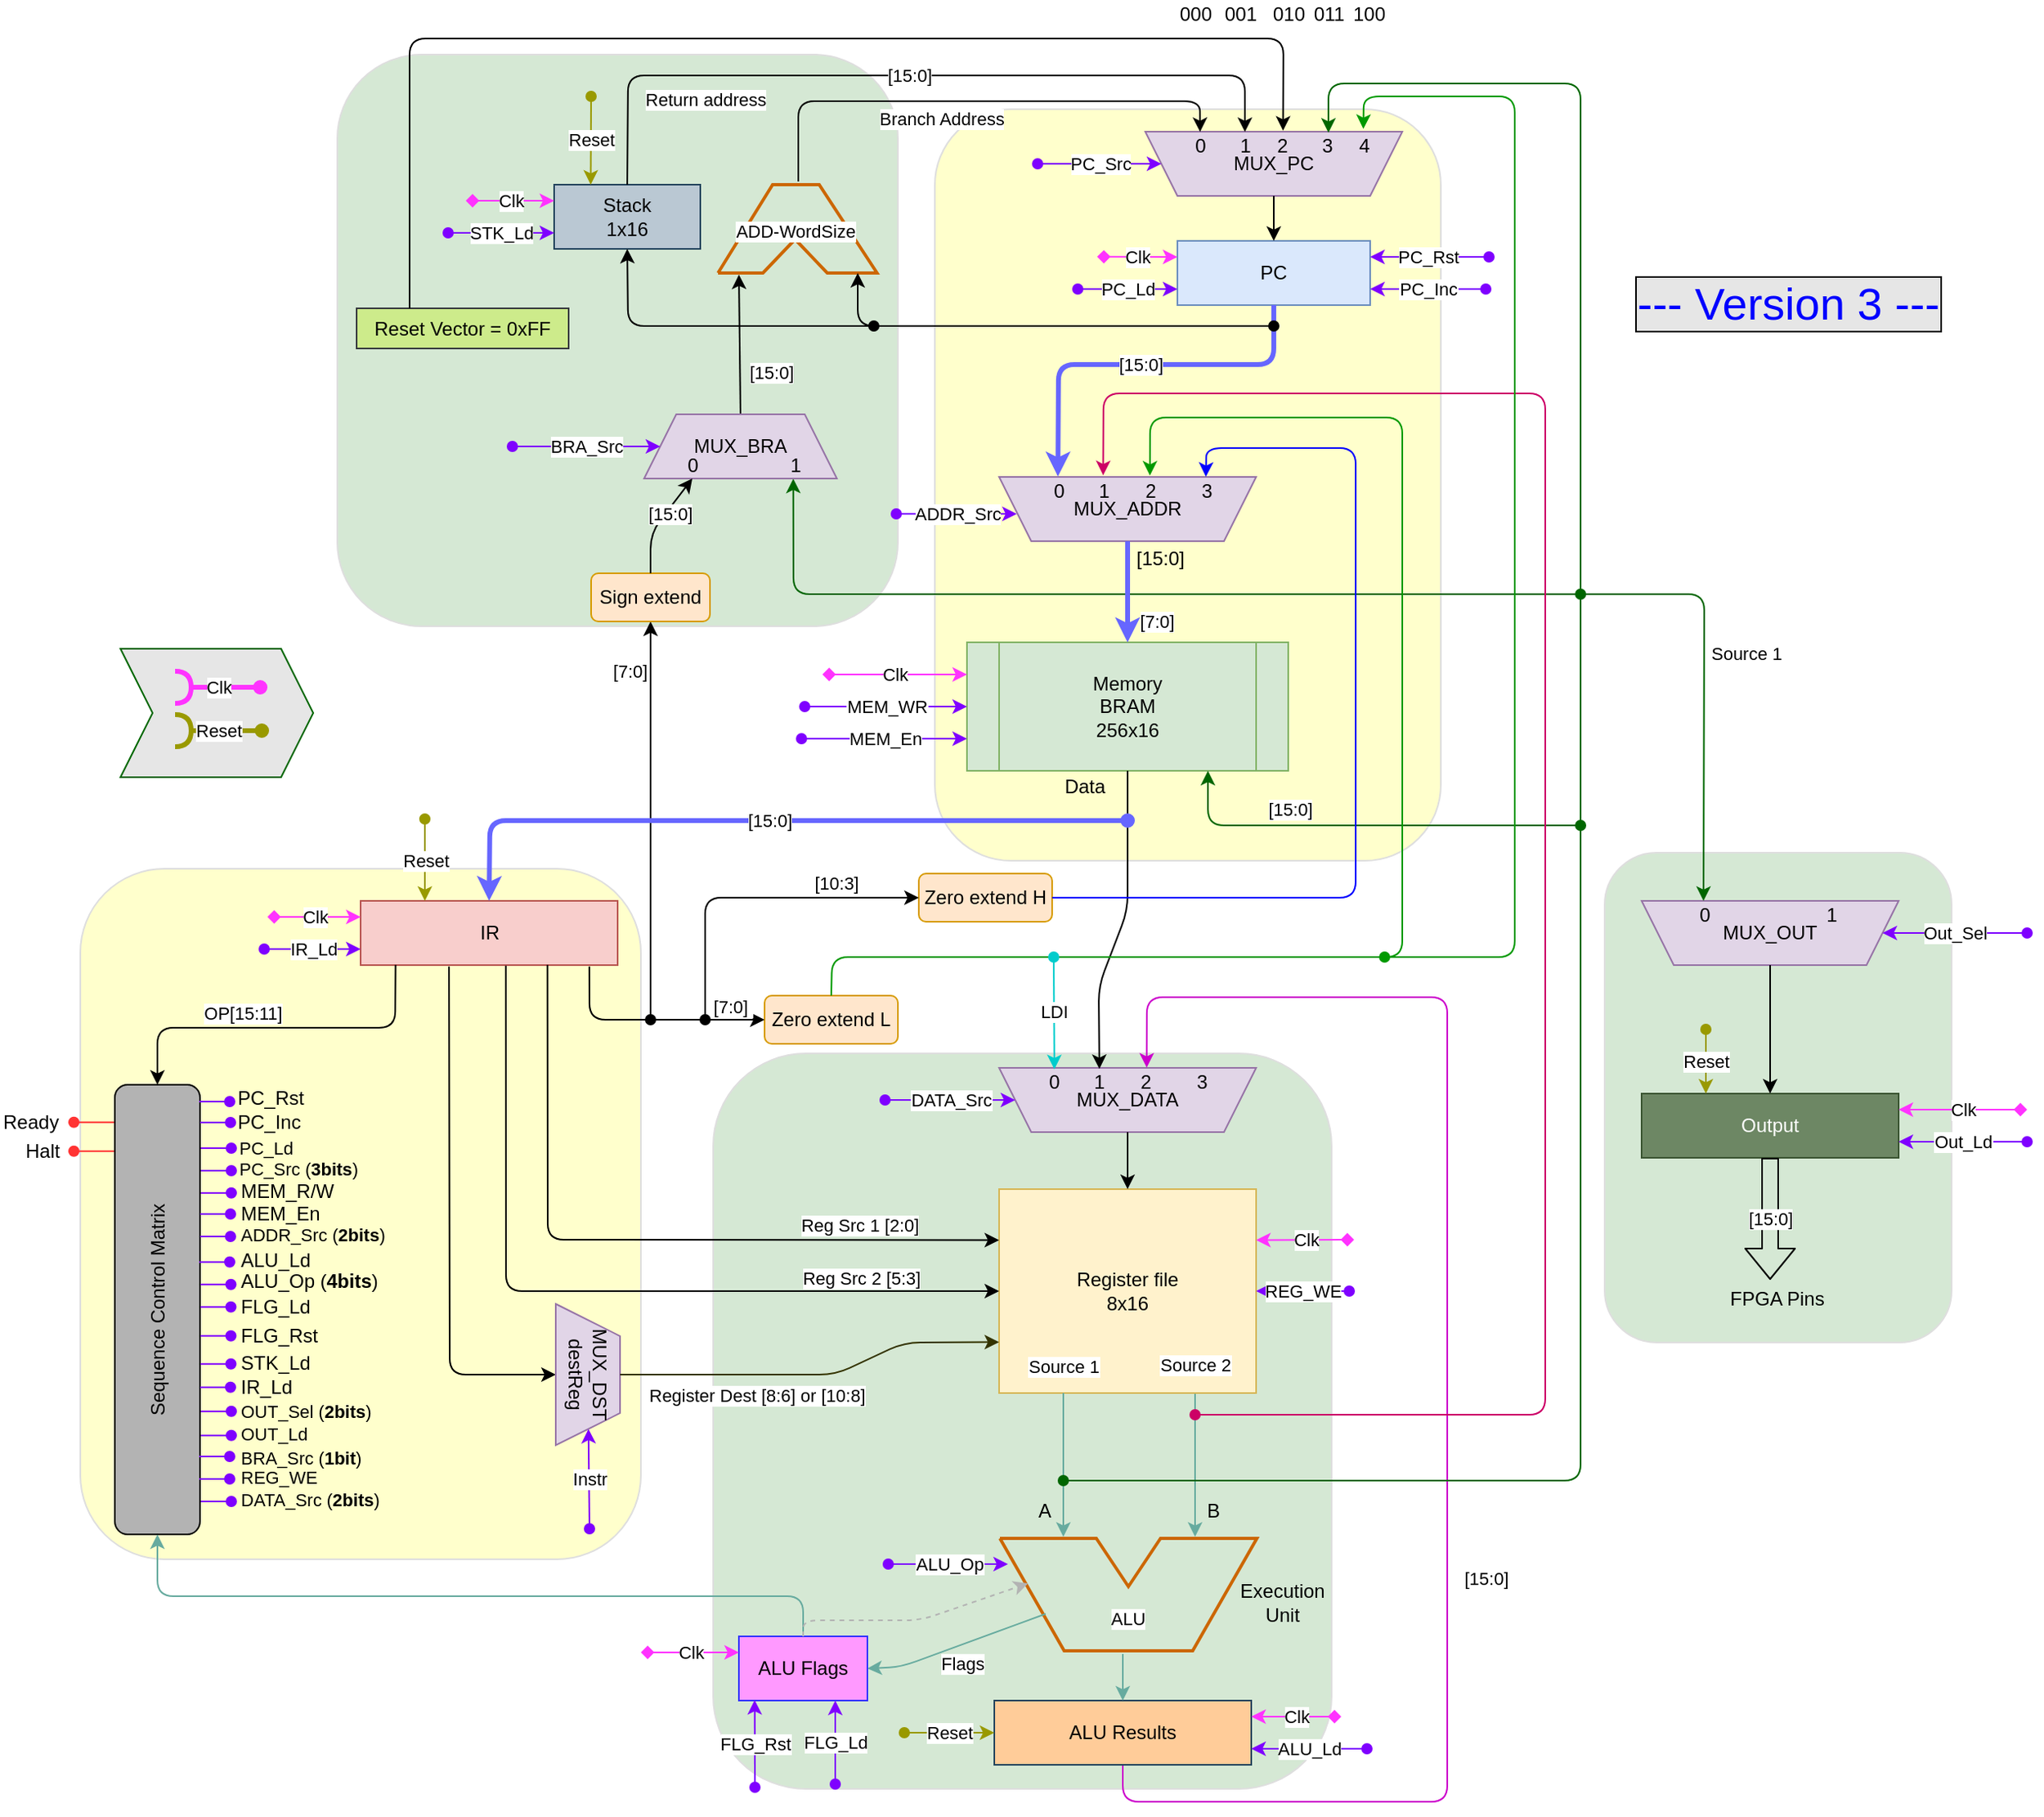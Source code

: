 <mxfile version="14.6.6" type="google" pages="3"><diagram id="XW1YO1B8BobEgEK3RXXj" name="CPU"><mxGraphModel dx="2253" dy="2338" grid="0" gridSize="10" guides="1" tooltips="1" connect="1" arrows="1" fold="1" page="1" pageScale="1" pageWidth="850" pageHeight="1100" math="0" shadow="0"><root><mxCell id="ZCPs7dGGoDqodqel7_xh-0"/><mxCell id="ZCPs7dGGoDqodqel7_xh-1" parent="ZCPs7dGGoDqodqel7_xh-0"/><mxCell id="aV41IZy1a13oLyTX2QKU-4" value="" style="shape=step;perimeter=stepPerimeter;whiteSpace=wrap;html=1;fixedSize=1;fillColor=#E6E6E6;strokeColor=#006600;" vertex="1" parent="ZCPs7dGGoDqodqel7_xh-1"><mxGeometry x="-67" y="364" width="120" height="80" as="geometry"/></mxCell><mxCell id="eXuGHTSvye1HckHcLf0g-4" value="" style="rounded=1;whiteSpace=wrap;html=1;strokeColor=#DEDEDE;movable=0;resizable=0;rotatable=0;deletable=0;editable=0;connectable=0;fillColor=#D5E8D4;" parent="ZCPs7dGGoDqodqel7_xh-1" vertex="1"><mxGeometry x="857" y="491" width="216" height="305" as="geometry"/></mxCell><mxCell id="eXuGHTSvye1HckHcLf0g-3" value="" style="rounded=1;whiteSpace=wrap;html=1;strokeColor=#DEDEDE;movable=0;resizable=0;rotatable=0;deletable=0;editable=0;connectable=0;fillColor=#FFFFCC;" parent="ZCPs7dGGoDqodqel7_xh-1" vertex="1"><mxGeometry x="440" y="28" width="315" height="468" as="geometry"/></mxCell><mxCell id="eXuGHTSvye1HckHcLf0g-2" value="" style="rounded=1;whiteSpace=wrap;html=1;strokeColor=#DEDEDE;movable=0;resizable=0;rotatable=0;deletable=0;editable=0;connectable=0;fillColor=#D5E8D4;" parent="ZCPs7dGGoDqodqel7_xh-1" vertex="1"><mxGeometry x="302" y="616" width="385" height="458" as="geometry"/></mxCell><mxCell id="eXuGHTSvye1HckHcLf0g-1" value="" style="rounded=1;whiteSpace=wrap;html=1;movable=0;resizable=0;rotatable=0;deletable=0;editable=0;connectable=0;strokeColor=#DEDEDE;fillColor=#FFFFCC;" parent="ZCPs7dGGoDqodqel7_xh-1" vertex="1"><mxGeometry x="-92" y="501" width="349" height="430" as="geometry"/></mxCell><mxCell id="eXuGHTSvye1HckHcLf0g-0" value="" style="rounded=1;whiteSpace=wrap;html=1;strokeColor=#DEDEDE;movable=0;resizable=0;rotatable=0;deletable=0;editable=0;connectable=0;fillColor=#D5E8D4;" parent="ZCPs7dGGoDqodqel7_xh-1" vertex="1"><mxGeometry x="68" y="-6" width="349" height="356" as="geometry"/></mxCell><mxCell id="E24pZtxpWbRDirsL8Ef1-0" value="ALU" style="endArrow=none;html=1;rounded=0;fillColor=#d5e8d4;shadow=0;strokeWidth=2;strokeColor=#CC6600;" parent="ZCPs7dGGoDqodqel7_xh-1" edge="1"><mxGeometry x="0.557" y="20" width="50" height="50" relative="1" as="geometry"><mxPoint x="480.5" y="918" as="sourcePoint"/><mxPoint x="480.5" y="918" as="targetPoint"/><Array as="points"><mxPoint x="520.5" y="988"/><mxPoint x="600.5" y="988"/><mxPoint x="640.5" y="918"/><mxPoint x="580.5" y="918"/><mxPoint x="560.5" y="948"/><mxPoint x="540.5" y="918"/><mxPoint x="480.5" y="918"/></Array><mxPoint x="16" y="9" as="offset"/></mxGeometry></mxCell><mxCell id="LWc-XOt6aupiDS5Wmefa-0" value="MUX_DATA" style="shape=trapezoid;perimeter=trapezoidPerimeter;whiteSpace=wrap;html=1;fixedSize=1;rotation=0;fillColor=#e1d5e7;strokeColor=#9673a6;direction=west;" parent="ZCPs7dGGoDqodqel7_xh-1" vertex="1"><mxGeometry x="480" y="625" width="160" height="40" as="geometry"/></mxCell><mxCell id="PgoyzRF-sswJxFfLYmKC-0" value="Register file&lt;br&gt;8x16" style="rounded=0;whiteSpace=wrap;html=1;fillColor=#fff2cc;strokeColor=#d6b656;" parent="ZCPs7dGGoDqodqel7_xh-1" vertex="1"><mxGeometry x="480" y="700.5" width="160" height="127" as="geometry"/></mxCell><mxCell id="waJxJSk6wyRnJ1RZkVNe-2" value="" style="endArrow=classic;html=1;entryX=0.5;entryY=0;entryDx=0;entryDy=0;" parent="ZCPs7dGGoDqodqel7_xh-1" source="LWc-XOt6aupiDS5Wmefa-0" target="PgoyzRF-sswJxFfLYmKC-0" edge="1"><mxGeometry width="50" height="50" relative="1" as="geometry"><mxPoint x="391" y="723" as="sourcePoint"/><mxPoint x="551" y="633" as="targetPoint"/></mxGeometry></mxCell><mxCell id="waJxJSk6wyRnJ1RZkVNe-3" value="[15:0]" style="endArrow=classic;html=1;entryX=0.551;entryY=-0.01;entryDx=0;entryDy=0;entryPerimeter=0;exitX=0.5;exitY=1;exitDx=0;exitDy=0;strokeColor=#CC00CC;" parent="ZCPs7dGGoDqodqel7_xh-1" source="btnWyqO50salnXr8PmUq-0" target="tMzw3kVZDH102hdr0hgn-10" edge="1"><mxGeometry x="-0.239" y="-24" width="50" height="50" relative="1" as="geometry"><mxPoint x="560" y="1070" as="sourcePoint"/><mxPoint x="651" y="953" as="targetPoint"/><Array as="points"><mxPoint x="557" y="1082"/><mxPoint x="759" y="1082"/><mxPoint x="759" y="581"/><mxPoint x="572" y="581"/></Array><mxPoint as="offset"/></mxGeometry></mxCell><mxCell id="gH-PQHolxnkKSo2DroRK-0" value="DATA_Src" style="endArrow=classic;html=1;shadow=0;entryX=1;entryY=0.5;entryDx=0;entryDy=0;strokeColor=#7F00FF;startArrow=oval;startFill=1;" parent="ZCPs7dGGoDqodqel7_xh-1" target="LWc-XOt6aupiDS5Wmefa-0" edge="1"><mxGeometry width="50" height="50" relative="1" as="geometry"><mxPoint x="409" y="645" as="sourcePoint"/><mxPoint x="441" y="642.33" as="targetPoint"/><mxPoint as="offset"/></mxGeometry></mxCell><mxCell id="MzoljE6wPBB6H2eDDg9x-0" value="Memory&lt;br&gt;BRAM&lt;br&gt;256x16" style="shape=process;whiteSpace=wrap;html=1;backgroundOutline=1;fillColor=#d5e8d4;strokeColor=#82b366;" parent="ZCPs7dGGoDqodqel7_xh-1" vertex="1"><mxGeometry x="460" y="360" width="200" height="80" as="geometry"/></mxCell><mxCell id="G5xVyfSBORoy9mpzdVBQ-0" value="" style="endArrow=classic;html=1;entryX=0.526;entryY=0.038;entryDx=0;entryDy=0;exitX=0.5;exitY=1;exitDx=0;exitDy=0;entryPerimeter=0;" parent="ZCPs7dGGoDqodqel7_xh-1" source="MzoljE6wPBB6H2eDDg9x-0" target="tMzw3kVZDH102hdr0hgn-9" edge="1"><mxGeometry x="-0.238" y="-23" width="50" height="50" relative="1" as="geometry"><mxPoint x="472" y="494" as="sourcePoint"/><mxPoint x="561" y="713" as="targetPoint"/><Array as="points"><mxPoint x="560" y="527"/><mxPoint x="542" y="574"/></Array><mxPoint as="offset"/></mxGeometry></mxCell><mxCell id="M_0nDijgRLhY4m8A-N_6-0" value="PC" style="rounded=0;whiteSpace=wrap;html=1;fillColor=#dae8fc;strokeColor=#6c8ebf;" parent="ZCPs7dGGoDqodqel7_xh-1" vertex="1"><mxGeometry x="591" y="110" width="120" height="40" as="geometry"/></mxCell><mxCell id="M_0nDijgRLhY4m8A-N_6-1" value="Register Dest [8:6] or [10:8]" style="endArrow=classic;html=1;shadow=0;entryX=0.5;entryY=1;entryDx=0;entryDy=0;exitX=0.344;exitY=1.023;exitDx=0;exitDy=0;exitPerimeter=0;" parent="ZCPs7dGGoDqodqel7_xh-1" source="eeJtjBQ3uRgxi5YN8Eif-2" target="mB5LEhLwQs-_Wp0vr1GG-0" edge="1"><mxGeometry x="1" y="-126" width="50" height="50" relative="1" as="geometry"><mxPoint x="207" y="561" as="sourcePoint"/><mxPoint x="270" y="870" as="targetPoint"/><mxPoint x="125" y="-113" as="offset"/><Array as="points"><mxPoint x="138" y="816"/></Array></mxGeometry></mxCell><mxCell id="M_0nDijgRLhY4m8A-N_6-2" value="Flags" style="endArrow=classic;html=1;shadow=0;entryX=1;entryY=0.5;entryDx=0;entryDy=0;strokeColor=#67AB9F;" parent="ZCPs7dGGoDqodqel7_xh-1" target="va87lehKlOWwG_qy_F3s-4" edge="1"><mxGeometry x="0.008" y="11" width="50" height="50" relative="1" as="geometry"><mxPoint x="509" y="965" as="sourcePoint"/><mxPoint x="431" y="903" as="targetPoint"/><Array as="points"><mxPoint x="419" y="998"/></Array><mxPoint as="offset"/></mxGeometry></mxCell><mxCell id="eeJtjBQ3uRgxi5YN8Eif-0" value="Sequence Control Matrix" style="rounded=1;whiteSpace=wrap;html=1;strokeColor=#000000;fillColor=#B3B3B3;rotation=-90;" parent="ZCPs7dGGoDqodqel7_xh-1" vertex="1"><mxGeometry x="-184" y="749" width="280" height="53" as="geometry"/></mxCell><mxCell id="eeJtjBQ3uRgxi5YN8Eif-2" value="IR" style="rounded=0;whiteSpace=wrap;html=1;fillColor=#f8cecc;strokeColor=#b85450;" parent="ZCPs7dGGoDqodqel7_xh-1" vertex="1"><mxGeometry x="82.5" y="521" width="160" height="40" as="geometry"/></mxCell><mxCell id="eeJtjBQ3uRgxi5YN8Eif-9" value="Clk" style="endArrow=classic;html=1;shadow=0;entryX=0;entryY=0.25;entryDx=0;entryDy=0;strokeColor=#FF33FF;startArrow=diamond;startFill=1;" parent="ZCPs7dGGoDqodqel7_xh-1" target="MzoljE6wPBB6H2eDDg9x-0" edge="1"><mxGeometry width="50" height="50" relative="1" as="geometry"><mxPoint x="370" y="380" as="sourcePoint"/><mxPoint x="438.5" y="379" as="targetPoint"/><mxPoint as="offset"/></mxGeometry></mxCell><mxCell id="eeJtjBQ3uRgxi5YN8Eif-10" value="MEM_WR" style="endArrow=classic;html=1;shadow=0;entryX=0;entryY=0.5;entryDx=0;entryDy=0;strokeColor=#7F00FF;startArrow=oval;startFill=1;" parent="ZCPs7dGGoDqodqel7_xh-1" target="MzoljE6wPBB6H2eDDg9x-0" edge="1"><mxGeometry width="50" height="50" relative="1" as="geometry"><mxPoint x="359" y="400" as="sourcePoint"/><mxPoint x="438.5" y="398.6" as="targetPoint"/><mxPoint as="offset"/></mxGeometry></mxCell><mxCell id="eeJtjBQ3uRgxi5YN8Eif-15" value="Clk" style="endArrow=classic;html=1;shadow=0;entryX=1;entryY=0.25;entryDx=0;entryDy=0;strokeColor=#FF33FF;startArrow=diamond;startFill=1;" parent="ZCPs7dGGoDqodqel7_xh-1" target="PgoyzRF-sswJxFfLYmKC-0" edge="1"><mxGeometry width="50" height="50" relative="1" as="geometry"><mxPoint x="701" y="732" as="sourcePoint"/><mxPoint x="471" y="762.75" as="targetPoint"/><mxPoint as="offset"/></mxGeometry></mxCell><mxCell id="eeJtjBQ3uRgxi5YN8Eif-16" value="MEM_En" style="endArrow=classic;html=1;shadow=0;entryX=0;entryY=0.75;entryDx=0;entryDy=0;strokeColor=#7F00FF;startArrow=oval;startFill=1;" parent="ZCPs7dGGoDqodqel7_xh-1" target="MzoljE6wPBB6H2eDDg9x-0" edge="1"><mxGeometry width="50" height="50" relative="1" as="geometry"><mxPoint x="357" y="420" as="sourcePoint"/><mxPoint x="438.5" y="419.0" as="targetPoint"/><mxPoint as="offset"/></mxGeometry></mxCell><mxCell id="eeJtjBQ3uRgxi5YN8Eif-18" value="Clk" style="endArrow=classic;html=1;shadow=0;entryX=0;entryY=0.25;entryDx=0;entryDy=0;strokeColor=#FF33FF;startArrow=diamond;startFill=1;" parent="ZCPs7dGGoDqodqel7_xh-1" target="eeJtjBQ3uRgxi5YN8Eif-2" edge="1"><mxGeometry width="50" height="50" relative="1" as="geometry"><mxPoint x="24.5" y="531" as="sourcePoint"/><mxPoint x="82.5" y="590.75" as="targetPoint"/><mxPoint as="offset"/></mxGeometry></mxCell><mxCell id="eeJtjBQ3uRgxi5YN8Eif-21" value="Data" style="text;html=1;align=center;verticalAlign=middle;resizable=0;points=[];autosize=1;" parent="ZCPs7dGGoDqodqel7_xh-1" vertex="1"><mxGeometry x="513" y="440" width="40" height="20" as="geometry"/></mxCell><mxCell id="eeJtjBQ3uRgxi5YN8Eif-27" value="Clk" style="endArrow=classic;html=1;shadow=0;entryX=0;entryY=0.25;entryDx=0;entryDy=0;strokeColor=#FF33FF;startArrow=diamond;startFill=1;" parent="ZCPs7dGGoDqodqel7_xh-1" target="M_0nDijgRLhY4m8A-N_6-0" edge="1"><mxGeometry width="50" height="50" relative="1" as="geometry"><mxPoint x="541" y="119.89" as="sourcePoint"/><mxPoint x="591" y="119.89" as="targetPoint"/><mxPoint as="offset"/></mxGeometry></mxCell><mxCell id="1mfIe77FkUyM7x9F9Xyz-0" value="MUX_PC" style="shape=trapezoid;perimeter=trapezoidPerimeter;whiteSpace=wrap;html=1;fixedSize=1;rotation=0;fillColor=#e1d5e7;strokeColor=#9673a6;direction=west;" parent="ZCPs7dGGoDqodqel7_xh-1" vertex="1"><mxGeometry x="571" y="42" width="160" height="40" as="geometry"/></mxCell><mxCell id="1mfIe77FkUyM7x9F9Xyz-1" value="" style="endArrow=classic;html=1;exitX=0.5;exitY=0;exitDx=0;exitDy=0;entryX=0.5;entryY=0;entryDx=0;entryDy=0;" parent="ZCPs7dGGoDqodqel7_xh-1" source="1mfIe77FkUyM7x9F9Xyz-0" target="M_0nDijgRLhY4m8A-N_6-0" edge="1"><mxGeometry width="50" height="50" relative="1" as="geometry"><mxPoint x="661" y="174" as="sourcePoint"/><mxPoint x="651" y="124" as="targetPoint"/><Array as="points"/></mxGeometry></mxCell><mxCell id="1mfIe77FkUyM7x9F9Xyz-2" value="PC_Rst" style="endArrow=classic;html=1;shadow=0;startArrow=oval;startFill=1;entryX=1;entryY=0.25;entryDx=0;entryDy=0;strokeColor=#7F00FF;" parent="ZCPs7dGGoDqodqel7_xh-1" target="M_0nDijgRLhY4m8A-N_6-0" edge="1"><mxGeometry x="0.036" width="50" height="50" relative="1" as="geometry"><mxPoint x="785" y="120" as="sourcePoint"/><mxPoint x="735" y="94.86" as="targetPoint"/><mxPoint as="offset"/></mxGeometry></mxCell><mxCell id="1mfIe77FkUyM7x9F9Xyz-3" value="PC_Ld" style="endArrow=classic;html=1;shadow=0;entryX=0;entryY=0.75;entryDx=0;entryDy=0;strokeColor=#7F00FF;startArrow=oval;startFill=1;" parent="ZCPs7dGGoDqodqel7_xh-1" target="M_0nDijgRLhY4m8A-N_6-0" edge="1"><mxGeometry width="50" height="50" relative="1" as="geometry"><mxPoint x="529" y="140" as="sourcePoint"/><mxPoint x="721" y="150.0" as="targetPoint"/><mxPoint as="offset"/></mxGeometry></mxCell><mxCell id="4HlEWUAFQQWlB6UC28j_-0" value="OP[15:11]" style="endArrow=classic;html=1;entryX=1;entryY=0.5;entryDx=0;entryDy=0;exitX=0.136;exitY=0.997;exitDx=0;exitDy=0;exitPerimeter=0;" parent="ZCPs7dGGoDqodqel7_xh-1" source="eeJtjBQ3uRgxi5YN8Eif-2" target="eeJtjBQ3uRgxi5YN8Eif-0" edge="1"><mxGeometry x="0.208" y="-9" width="50" height="50" relative="1" as="geometry"><mxPoint x="160" y="560" as="sourcePoint"/><mxPoint x="-20" y="642" as="targetPoint"/><Array as="points"><mxPoint x="104" y="600"/><mxPoint x="-44" y="600"/></Array><mxPoint as="offset"/></mxGeometry></mxCell><mxCell id="4HlEWUAFQQWlB6UC28j_-1" value="[15:0]" style="endArrow=classic;html=1;strokeWidth=1;strokeColor=#006600;entryX=0.75;entryY=1;entryDx=0;entryDy=0;startArrow=oval;startFill=1;" parent="ZCPs7dGGoDqodqel7_xh-1" target="MzoljE6wPBB6H2eDDg9x-0" edge="1"><mxGeometry x="0.36" y="-10" width="50" height="50" relative="1" as="geometry"><mxPoint x="842" y="474" as="sourcePoint"/><mxPoint x="560" y="511" as="targetPoint"/><Array as="points"><mxPoint x="610" y="474"/></Array><mxPoint as="offset"/></mxGeometry></mxCell><mxCell id="4HlEWUAFQQWlB6UC28j_-3" value="&lt;span style=&quot;font-size: 11px;&quot;&gt;DATA_Src (&lt;b&gt;2bits&lt;/b&gt;)&lt;/span&gt;" style="text;html=1;align=left;verticalAlign=middle;resizable=0;points=[];autosize=1;rotation=0;labelBackgroundColor=none;" parent="ZCPs7dGGoDqodqel7_xh-1" vertex="1"><mxGeometry x="6" y="885" width="96" height="18" as="geometry"/></mxCell><mxCell id="4HlEWUAFQQWlB6UC28j_-6" value="IR_Ld" style="text;html=1;align=left;verticalAlign=middle;resizable=0;points=[];autosize=1;rotation=0;" parent="ZCPs7dGGoDqodqel7_xh-1" vertex="1"><mxGeometry x="5.5" y="815" width="42" height="18" as="geometry"/></mxCell><mxCell id="4HlEWUAFQQWlB6UC28j_-8" value="PC_Src" style="endArrow=classic;html=1;entryX=1;entryY=0.5;entryDx=0;entryDy=0;strokeColor=#7F00FF;startArrow=oval;startFill=1;" parent="ZCPs7dGGoDqodqel7_xh-1" target="1mfIe77FkUyM7x9F9Xyz-0" edge="1"><mxGeometry width="50" height="50" relative="1" as="geometry"><mxPoint x="504" y="62" as="sourcePoint"/><mxPoint x="551" y="24" as="targetPoint"/></mxGeometry></mxCell><mxCell id="4HlEWUAFQQWlB6UC28j_-10" value="&lt;span style=&quot;font-size: 11px;&quot;&gt;PC_Src (&lt;b&gt;3bits&lt;/b&gt;)&lt;/span&gt;" style="text;html=1;align=left;verticalAlign=middle;resizable=0;points=[];autosize=1;rotation=0;labelBackgroundColor=none;" parent="ZCPs7dGGoDqodqel7_xh-1" vertex="1"><mxGeometry x="4.75" y="678" width="84" height="19" as="geometry"/></mxCell><mxCell id="jefLmgNAIYOQlCa2z-qO-0" value="" style="endArrow=classic;html=1;strokeWidth=1;strokeColor=#006600;entryX=0.462;entryY=0.949;entryDx=0;entryDy=0;entryPerimeter=0;" parent="ZCPs7dGGoDqodqel7_xh-1" target="tMzw3kVZDH102hdr0hgn-13" edge="1"><mxGeometry width="50" height="50" relative="1" as="geometry"><mxPoint x="843" y="330" as="sourcePoint"/><mxPoint x="352" y="277" as="targetPoint"/><Array as="points"><mxPoint x="352" y="330"/></Array></mxGeometry></mxCell><mxCell id="vX2-EDSrVfOXwbaYaFM4-1" value="IR_Ld" style="endArrow=classic;html=1;shadow=0;entryX=0;entryY=0.75;entryDx=0;entryDy=0;strokeColor=#7F00FF;startArrow=oval;startFill=1;" parent="ZCPs7dGGoDqodqel7_xh-1" target="eeJtjBQ3uRgxi5YN8Eif-2" edge="1"><mxGeometry width="50" height="50" relative="1" as="geometry"><mxPoint x="22.5" y="551" as="sourcePoint"/><mxPoint x="252.5" y="550.23" as="targetPoint"/><mxPoint as="offset"/></mxGeometry></mxCell><mxCell id="AY-54XiFncIluygrZnT4-6" value="&lt;span style=&quot;font-size: 11px;&quot;&gt;PC_Ld&lt;/span&gt;" style="text;html=1;align=left;verticalAlign=middle;resizable=0;points=[];autosize=1;rotation=0;labelBackgroundColor=none;" parent="ZCPs7dGGoDqodqel7_xh-1" vertex="1"><mxGeometry x="4.75" y="666" width="44" height="18" as="geometry"/></mxCell><mxCell id="AY-54XiFncIluygrZnT4-10" value="PC_Inc" style="text;html=1;align=left;verticalAlign=middle;resizable=0;points=[];autosize=1;rotation=0;" parent="ZCPs7dGGoDqodqel7_xh-1" vertex="1"><mxGeometry x="3.5" y="650" width="49" height="18" as="geometry"/></mxCell><mxCell id="AY-54XiFncIluygrZnT4-12" value="MEM_En" style="text;html=1;align=left;verticalAlign=middle;resizable=0;points=[];autosize=1;rotation=0;" parent="ZCPs7dGGoDqodqel7_xh-1" vertex="1"><mxGeometry x="5.5" y="707" width="59" height="18" as="geometry"/></mxCell><mxCell id="AY-54XiFncIluygrZnT4-14" value="MEM_R/W" style="text;html=1;align=left;verticalAlign=middle;resizable=0;points=[];autosize=1;rotation=0;" parent="ZCPs7dGGoDqodqel7_xh-1" vertex="1"><mxGeometry x="6" y="693" width="68" height="18" as="geometry"/></mxCell><mxCell id="XQ3msaWgey_U0SfhfqPW-20" value="Source 1" style="endArrow=classic;html=1;exitX=0.25;exitY=1;exitDx=0;exitDy=0;strokeColor=#67AB9F;" parent="ZCPs7dGGoDqodqel7_xh-1" source="PgoyzRF-sswJxFfLYmKC-0" edge="1"><mxGeometry x="-1" y="18" width="50" height="50" relative="1" as="geometry"><mxPoint x="390.0" y="1013" as="sourcePoint"/><mxPoint x="520" y="917" as="targetPoint"/><Array as="points"/><mxPoint x="-18" y="-17" as="offset"/></mxGeometry></mxCell><mxCell id="XQ3msaWgey_U0SfhfqPW-21" value="Source 2" style="endArrow=classic;html=1;strokeColor=#67AB9F;" parent="ZCPs7dGGoDqodqel7_xh-1" edge="1"><mxGeometry x="-1" y="-18" width="50" height="50" relative="1" as="geometry"><mxPoint x="602" y="828" as="sourcePoint"/><mxPoint x="602" y="917" as="targetPoint"/><Array as="points"/><mxPoint x="18" y="-18" as="offset"/></mxGeometry></mxCell><mxCell id="XQ3msaWgey_U0SfhfqPW-22" value="Reg Src 2 [5:3]" style="endArrow=classic;html=1;shadow=0;entryX=0;entryY=0.5;entryDx=0;entryDy=0;exitX=0.565;exitY=1.01;exitDx=0;exitDy=0;exitPerimeter=0;" parent="ZCPs7dGGoDqodqel7_xh-1" source="eeJtjBQ3uRgxi5YN8Eif-2" target="PgoyzRF-sswJxFfLYmKC-0" edge="1"><mxGeometry x="0.665" y="8" width="50" height="50" relative="1" as="geometry"><mxPoint x="238" y="561" as="sourcePoint"/><mxPoint x="435.76" y="859.48" as="targetPoint"/><mxPoint as="offset"/><Array as="points"><mxPoint x="173" y="764"/></Array></mxGeometry></mxCell><mxCell id="va87lehKlOWwG_qy_F3s-4" value="ALU Flags" style="rounded=0;whiteSpace=wrap;html=1;fillColor=#FF99FF;strokeColor=#3333FF;" parent="ZCPs7dGGoDqodqel7_xh-1" vertex="1"><mxGeometry x="318" y="979" width="80" height="40" as="geometry"/></mxCell><mxCell id="va87lehKlOWwG_qy_F3s-5" value="Clk" style="endArrow=classic;html=1;shadow=0;entryX=0;entryY=0.25;entryDx=0;entryDy=0;strokeColor=#FF33FF;startArrow=diamond;startFill=1;" parent="ZCPs7dGGoDqodqel7_xh-1" target="va87lehKlOWwG_qy_F3s-4" edge="1"><mxGeometry width="50" height="50" relative="1" as="geometry"><mxPoint x="257" y="989" as="sourcePoint"/><mxPoint x="48" y="988.17" as="targetPoint"/><mxPoint as="offset"/></mxGeometry></mxCell><mxCell id="va87lehKlOWwG_qy_F3s-6" value="FLG_Ld" style="endArrow=classic;html=1;shadow=0;strokeColor=#7F00FF;startArrow=oval;startFill=1;entryX=0.75;entryY=1;entryDx=0;entryDy=0;" parent="ZCPs7dGGoDqodqel7_xh-1" target="va87lehKlOWwG_qy_F3s-4" edge="1"><mxGeometry width="50" height="50" relative="1" as="geometry"><mxPoint x="378" y="1071" as="sourcePoint"/><mxPoint x="165" y="1119" as="targetPoint"/><mxPoint as="offset"/></mxGeometry></mxCell><mxCell id="va87lehKlOWwG_qy_F3s-7" value="" style="endArrow=classic;html=1;shadow=0;exitX=0.5;exitY=0;exitDx=0;exitDy=0;entryX=0;entryY=0.5;entryDx=0;entryDy=0;strokeColor=#67AB9F;" parent="ZCPs7dGGoDqodqel7_xh-1" source="va87lehKlOWwG_qy_F3s-4" target="eeJtjBQ3uRgxi5YN8Eif-0" edge="1"><mxGeometry x="0.008" y="11" width="50" height="50" relative="1" as="geometry"><mxPoint x="597" y="1062" as="sourcePoint"/><mxPoint x="263" y="946" as="targetPoint"/><Array as="points"><mxPoint x="358" y="954"/><mxPoint x="-44" y="954"/></Array><mxPoint as="offset"/></mxGeometry></mxCell><mxCell id="va87lehKlOWwG_qy_F3s-8" value="" style="endArrow=oval;html=1;shadow=0;strokeColor=#7F00FF;endFill=1;" parent="ZCPs7dGGoDqodqel7_xh-1" edge="1"><mxGeometry width="50" height="50" relative="1" as="geometry"><mxPoint x="-17.5" y="716" as="sourcePoint"/><mxPoint x="1.5" y="716" as="targetPoint"/><mxPoint as="offset"/></mxGeometry></mxCell><mxCell id="va87lehKlOWwG_qy_F3s-9" value="FLG_Ld" style="text;html=1;align=left;verticalAlign=middle;resizable=0;points=[];autosize=1;rotation=0;" parent="ZCPs7dGGoDqodqel7_xh-1" vertex="1"><mxGeometry x="5.5" y="765" width="53" height="18" as="geometry"/></mxCell><mxCell id="va87lehKlOWwG_qy_F3s-10" value="" style="endArrow=oval;html=1;shadow=0;strokeColor=#7F00FF;endFill=1;" parent="ZCPs7dGGoDqodqel7_xh-1" edge="1"><mxGeometry width="50" height="50" relative="1" as="geometry"><mxPoint x="-17.5" y="730" as="sourcePoint"/><mxPoint x="1.5" y="730" as="targetPoint"/><mxPoint as="offset"/></mxGeometry></mxCell><mxCell id="va87lehKlOWwG_qy_F3s-11" value="" style="endArrow=oval;html=1;shadow=0;strokeColor=#7F00FF;endFill=1;" parent="ZCPs7dGGoDqodqel7_xh-1" edge="1"><mxGeometry width="50" height="50" relative="1" as="geometry"><mxPoint x="-17.5" y="659" as="sourcePoint"/><mxPoint x="1.5" y="659" as="targetPoint"/><mxPoint as="offset"/></mxGeometry></mxCell><mxCell id="va87lehKlOWwG_qy_F3s-12" value="" style="endArrow=oval;html=1;shadow=0;strokeColor=#7F00FF;endFill=1;" parent="ZCPs7dGGoDqodqel7_xh-1" edge="1"><mxGeometry width="50" height="50" relative="1" as="geometry"><mxPoint x="-17.25" y="759.9" as="sourcePoint"/><mxPoint x="1.75" y="759.9" as="targetPoint"/><mxPoint as="offset"/></mxGeometry></mxCell><mxCell id="va87lehKlOWwG_qy_F3s-14" value="" style="endArrow=oval;html=1;shadow=0;strokeColor=#7F00FF;endFill=1;" parent="ZCPs7dGGoDqodqel7_xh-1" edge="1"><mxGeometry width="50" height="50" relative="1" as="geometry"><mxPoint x="-17.25" y="773.9" as="sourcePoint"/><mxPoint x="1.75" y="773.9" as="targetPoint"/><mxPoint as="offset"/></mxGeometry></mxCell><mxCell id="va87lehKlOWwG_qy_F3s-15" value="" style="endArrow=oval;html=1;shadow=0;strokeColor=#7F00FF;endFill=1;" parent="ZCPs7dGGoDqodqel7_xh-1" edge="1"><mxGeometry width="50" height="50" relative="1" as="geometry"><mxPoint x="-17.25" y="791.9" as="sourcePoint"/><mxPoint x="1.75" y="791.9" as="targetPoint"/><mxPoint as="offset"/></mxGeometry></mxCell><mxCell id="va87lehKlOWwG_qy_F3s-16" value="" style="endArrow=oval;html=1;shadow=0;strokeColor=#7F00FF;endFill=1;" parent="ZCPs7dGGoDqodqel7_xh-1" edge="1"><mxGeometry width="50" height="50" relative="1" as="geometry"><mxPoint x="-17" y="853.9" as="sourcePoint"/><mxPoint x="2.0" y="853.9" as="targetPoint"/><mxPoint as="offset"/></mxGeometry></mxCell><mxCell id="va87lehKlOWwG_qy_F3s-18" value="" style="endArrow=oval;html=1;shadow=0;strokeColor=#7F00FF;endFill=1;" parent="ZCPs7dGGoDqodqel7_xh-1" edge="1"><mxGeometry width="50" height="50" relative="1" as="geometry"><mxPoint x="-18" y="881" as="sourcePoint"/><mxPoint x="1.0" y="881" as="targetPoint"/><mxPoint as="offset"/></mxGeometry></mxCell><mxCell id="va87lehKlOWwG_qy_F3s-25" value="&lt;span style=&quot;font-size: 11px; text-align: center;&quot;&gt;REG_WE&lt;/span&gt;" style="text;html=1;align=left;verticalAlign=middle;resizable=0;points=[];autosize=1;rotation=0;labelBackgroundColor=none;" parent="ZCPs7dGGoDqodqel7_xh-1" vertex="1"><mxGeometry x="6" y="870" width="60" height="20" as="geometry"/></mxCell><mxCell id="va87lehKlOWwG_qy_F3s-26" value="" style="endArrow=oval;html=1;shadow=0;endFill=1;strokeColor=#7F00FF;" parent="ZCPs7dGGoDqodqel7_xh-1" edge="1"><mxGeometry width="50" height="50" relative="1" as="geometry"><mxPoint x="-17.5" y="823.9" as="sourcePoint"/><mxPoint x="1.5" y="823.9" as="targetPoint"/><mxPoint as="offset"/></mxGeometry></mxCell><mxCell id="va87lehKlOWwG_qy_F3s-27" value="REG_WE" style="endArrow=classic;html=1;shadow=0;startArrow=oval;startFill=1;strokeColor=#7F00FF;entryX=1;entryY=0.5;entryDx=0;entryDy=0;" parent="ZCPs7dGGoDqodqel7_xh-1" target="PgoyzRF-sswJxFfLYmKC-0" edge="1"><mxGeometry width="50" height="50" relative="1" as="geometry"><mxPoint x="698" y="764" as="sourcePoint"/><mxPoint x="664" y="784" as="targetPoint"/><mxPoint as="offset"/></mxGeometry></mxCell><mxCell id="va87lehKlOWwG_qy_F3s-45" value="ALU_Op (&lt;b&gt;4bits&lt;/b&gt;)" style="text;html=1;align=left;verticalAlign=middle;resizable=0;points=[];autosize=1;rotation=0;" parent="ZCPs7dGGoDqodqel7_xh-1" vertex="1"><mxGeometry x="6" y="749" width="95" height="18" as="geometry"/></mxCell><mxCell id="va87lehKlOWwG_qy_F3s-46" value="" style="endArrow=oval;html=1;shadow=0;strokeColor=#7F00FF;endFill=1;" parent="ZCPs7dGGoDqodqel7_xh-1" edge="1"><mxGeometry width="50" height="50" relative="1" as="geometry"><mxPoint x="-17" y="689" as="sourcePoint"/><mxPoint x="2.0" y="689" as="targetPoint"/><mxPoint as="offset"/></mxGeometry></mxCell><mxCell id="va87lehKlOWwG_qy_F3s-47" value="ALU_Op" style="endArrow=classic;html=1;shadow=0;strokeColor=#7F00FF;startArrow=oval;startFill=1;" parent="ZCPs7dGGoDqodqel7_xh-1" edge="1"><mxGeometry width="50" height="50" relative="1" as="geometry"><mxPoint x="411" y="934" as="sourcePoint"/><mxPoint x="485.5" y="934" as="targetPoint"/><mxPoint as="offset"/></mxGeometry></mxCell><mxCell id="iiODc1tHckywHFY6-VIR-11" value="Stack&lt;br&gt;1x16" style="rounded=0;whiteSpace=wrap;html=1;fillColor=#bac8d3;strokeColor=#23445d;" parent="ZCPs7dGGoDqodqel7_xh-1" vertex="1"><mxGeometry x="203" y="75" width="91" height="40" as="geometry"/></mxCell><mxCell id="iiODc1tHckywHFY6-VIR-13" value="[15:0]" style="endArrow=classic;html=1;strokeColor=#000000;exitX=0.5;exitY=0;exitDx=0;exitDy=0;entryX=0.502;entryY=0.01;entryDx=0;entryDy=0;entryPerimeter=0;" parent="ZCPs7dGGoDqodqel7_xh-1" source="iiODc1tHckywHFY6-VIR-11" target="tMzw3kVZDH102hdr0hgn-1" edge="1"><mxGeometry width="50" height="50" relative="1" as="geometry"><mxPoint x="156" y="94" as="sourcePoint"/><mxPoint x="616" y="-24" as="targetPoint"/><Array as="points"><mxPoint x="249" y="7"/><mxPoint x="633" y="7"/></Array></mxGeometry></mxCell><mxCell id="iiODc1tHckywHFY6-VIR-14" value="Return address" style="edgeLabel;html=1;align=center;verticalAlign=middle;resizable=0;points=[];" parent="iiODc1tHckywHFY6-VIR-13" vertex="1" connectable="0"><mxGeometry x="-0.35" relative="1" as="geometry"><mxPoint x="-42.29" y="15" as="offset"/></mxGeometry></mxCell><mxCell id="iiODc1tHckywHFY6-VIR-15" value="Clk" style="endArrow=classic;html=1;shadow=0;entryX=0;entryY=0.25;entryDx=0;entryDy=0;strokeColor=#FF33FF;startArrow=diamond;startFill=1;" parent="ZCPs7dGGoDqodqel7_xh-1" target="iiODc1tHckywHFY6-VIR-11" edge="1"><mxGeometry width="50" height="50" relative="1" as="geometry"><mxPoint x="148" y="85" as="sourcePoint"/><mxPoint x="107" y="86.11" as="targetPoint"/><mxPoint as="offset"/></mxGeometry></mxCell><mxCell id="iiODc1tHckywHFY6-VIR-16" value="STK_Ld" style="endArrow=classic;html=1;shadow=0;entryX=0;entryY=0.75;entryDx=0;entryDy=0;strokeColor=#7F00FF;startArrow=oval;startFill=1;" parent="ZCPs7dGGoDqodqel7_xh-1" target="iiODc1tHckywHFY6-VIR-11" edge="1"><mxGeometry width="50" height="50" relative="1" as="geometry"><mxPoint x="137" y="105" as="sourcePoint"/><mxPoint x="107" y="106.11" as="targetPoint"/><mxPoint as="offset"/></mxGeometry></mxCell><mxCell id="iiODc1tHckywHFY6-VIR-17" value="STK_Ld" style="text;html=1;align=left;verticalAlign=middle;resizable=0;points=[];autosize=1;rotation=0;" parent="ZCPs7dGGoDqodqel7_xh-1" vertex="1"><mxGeometry x="5.5" y="799" width="60" height="20" as="geometry"/></mxCell><mxCell id="iiODc1tHckywHFY6-VIR-18" value="" style="endArrow=oval;html=1;shadow=0;strokeColor=#7F00FF;endFill=1;" parent="ZCPs7dGGoDqodqel7_xh-1" edge="1"><mxGeometry width="50" height="50" relative="1" as="geometry"><mxPoint x="-18" y="745.9" as="sourcePoint"/><mxPoint x="1" y="745.9" as="targetPoint"/><mxPoint as="offset"/></mxGeometry></mxCell><mxCell id="zpfpwpXaO7r6blwJSVH0-2" value="FLG_Rst" style="endArrow=classic;html=1;shadow=0;entryX=0.123;entryY=0.992;entryDx=0;entryDy=0;strokeColor=#7F00FF;startArrow=oval;startFill=1;entryPerimeter=0;" parent="ZCPs7dGGoDqodqel7_xh-1" target="va87lehKlOWwG_qy_F3s-4" edge="1"><mxGeometry width="50" height="50" relative="1" as="geometry"><mxPoint x="328" y="1073" as="sourcePoint"/><mxPoint x="78" y="1018" as="targetPoint"/><mxPoint as="offset"/></mxGeometry></mxCell><mxCell id="zpfpwpXaO7r6blwJSVH0-3" value="FLG_Rst" style="text;html=1;align=left;verticalAlign=middle;resizable=0;points=[];autosize=1;rotation=0;" parent="ZCPs7dGGoDqodqel7_xh-1" vertex="1"><mxGeometry x="6" y="783" width="58" height="18" as="geometry"/></mxCell><mxCell id="zpfpwpXaO7r6blwJSVH0-4" value="" style="endArrow=oval;html=1;shadow=0;strokeColor=#7F00FF;endFill=1;" parent="ZCPs7dGGoDqodqel7_xh-1" edge="1"><mxGeometry width="50" height="50" relative="1" as="geometry"><mxPoint x="-17" y="675" as="sourcePoint"/><mxPoint x="2.0" y="675" as="targetPoint"/><mxPoint as="offset"/></mxGeometry></mxCell><mxCell id="zpfpwpXaO7r6blwJSVH0-9" value="PC_Inc" style="endArrow=classic;html=1;shadow=0;entryX=1;entryY=0.75;entryDx=0;entryDy=0;strokeColor=#7F00FF;startArrow=oval;startFill=1;" parent="ZCPs7dGGoDqodqel7_xh-1" target="M_0nDijgRLhY4m8A-N_6-0" edge="1"><mxGeometry width="50" height="50" relative="1" as="geometry"><mxPoint x="783" y="140" as="sourcePoint"/><mxPoint x="720.64" y="125.2" as="targetPoint"/><mxPoint as="offset"/></mxGeometry></mxCell><mxCell id="xiwJBXlzNI2_Vk8bUZtp-54" value="Zero extend L" style="rounded=1;whiteSpace=wrap;html=1;fillColor=#ffe6cc;strokeColor=#d79b00;" parent="ZCPs7dGGoDqodqel7_xh-1" vertex="1"><mxGeometry x="334" y="580" width="83" height="30" as="geometry"/></mxCell><mxCell id="xiwJBXlzNI2_Vk8bUZtp-55" value="[7:0]&amp;nbsp;" style="endArrow=classic;html=1;strokeColor=#000000;strokeWidth=1;entryX=0;entryY=0.5;entryDx=0;entryDy=0;exitX=0.89;exitY=1.023;exitDx=0;exitDy=0;exitPerimeter=0;" parent="ZCPs7dGGoDqodqel7_xh-1" source="eeJtjBQ3uRgxi5YN8Eif-2" target="xiwJBXlzNI2_Vk8bUZtp-54" edge="1"><mxGeometry x="0.719" y="8" width="50" height="50" relative="1" as="geometry"><mxPoint x="279" y="561" as="sourcePoint"/><mxPoint x="378" y="594" as="targetPoint"/><Array as="points"><mxPoint x="225" y="595"/></Array><mxPoint as="offset"/></mxGeometry></mxCell><mxCell id="xiwJBXlzNI2_Vk8bUZtp-57" value="PC_Rst" style="text;html=1;align=left;verticalAlign=middle;resizable=0;points=[];autosize=1;rotation=0;" parent="ZCPs7dGGoDqodqel7_xh-1" vertex="1"><mxGeometry x="4" y="635" width="51" height="18" as="geometry"/></mxCell><mxCell id="xiwJBXlzNI2_Vk8bUZtp-58" value="" style="endArrow=oval;html=1;shadow=0;strokeColor=#7F00FF;endFill=1;" parent="ZCPs7dGGoDqodqel7_xh-1" edge="1"><mxGeometry width="50" height="50" relative="1" as="geometry"><mxPoint x="-18" y="646" as="sourcePoint"/><mxPoint x="1.0" y="646" as="targetPoint"/><mxPoint as="offset"/></mxGeometry></mxCell><mxCell id="cA5uR69TyBfD5b8OQ-kX-0" value="ADD-WordSize" style="endArrow=none;html=1;rounded=0;fillColor=#d5e8d4;shadow=0;strokeWidth=2;strokeColor=#CC6600;" parent="ZCPs7dGGoDqodqel7_xh-1" edge="1"><mxGeometry x="0.588" y="-5" width="50" height="50" relative="1" as="geometry"><mxPoint x="305" y="130" as="sourcePoint"/><mxPoint x="305" y="130" as="targetPoint"/><Array as="points"><mxPoint x="339" y="75"/><mxPoint x="368" y="75"/><mxPoint x="404" y="130"/><mxPoint x="373" y="130"/><mxPoint x="353" y="109"/><mxPoint x="333" y="130"/></Array><mxPoint x="4" y="-2" as="offset"/></mxGeometry></mxCell><mxCell id="cA5uR69TyBfD5b8OQ-kX-1" value="[15:0]" style="endArrow=classic;html=1;strokeColor=#000000;strokeWidth=1;exitX=0.5;exitY=0;exitDx=0;exitDy=0;" parent="ZCPs7dGGoDqodqel7_xh-1" source="z_YwGJHS5q_ciGXMQImU-1" edge="1"><mxGeometry x="-0.405" y="-19" width="50" height="50" relative="1" as="geometry"><mxPoint x="319" y="190" as="sourcePoint"/><mxPoint x="318" y="131" as="targetPoint"/><Array as="points"/><mxPoint as="offset"/></mxGeometry></mxCell><mxCell id="cA5uR69TyBfD5b8OQ-kX-3" value="[7:0]" style="endArrow=classic;html=1;strokeColor=#000000;strokeWidth=1;entryX=0.5;entryY=1;entryDx=0;entryDy=0;startArrow=oval;startFill=1;" parent="ZCPs7dGGoDqodqel7_xh-1" target="z_YwGJHS5q_ciGXMQImU-4" edge="1"><mxGeometry x="0.754" y="13" width="50" height="50" relative="1" as="geometry"><mxPoint x="263" y="595" as="sourcePoint"/><mxPoint x="200" y="370" as="targetPoint"/><Array as="points"/><mxPoint as="offset"/></mxGeometry></mxCell><mxCell id="cA5uR69TyBfD5b8OQ-kX-5" value="Branch Address" style="endArrow=classic;html=1;entryX=0.507;entryY=0.01;entryDx=0;entryDy=0;entryPerimeter=0;" parent="ZCPs7dGGoDqodqel7_xh-1" target="tMzw3kVZDH102hdr0hgn-0" edge="1"><mxGeometry x="-0.13" y="-11" width="50" height="50" relative="1" as="geometry"><mxPoint x="355" y="73" as="sourcePoint"/><mxPoint x="440" y="38" as="targetPoint"/><Array as="points"><mxPoint x="355" y="23"/><mxPoint x="605" y="23"/></Array><mxPoint as="offset"/></mxGeometry></mxCell><mxCell id="z_YwGJHS5q_ciGXMQImU-1" value="MUX_BRA" style="shape=trapezoid;perimeter=trapezoidPerimeter;whiteSpace=wrap;html=1;fixedSize=1;fillColor=#e1d5e7;strokeColor=#9673a6;" parent="ZCPs7dGGoDqodqel7_xh-1" vertex="1"><mxGeometry x="259" y="218" width="120" height="40" as="geometry"/></mxCell><mxCell id="z_YwGJHS5q_ciGXMQImU-3" value="BRA_Src" style="endArrow=classic;html=1;entryX=0;entryY=0.5;entryDx=0;entryDy=0;strokeColor=#7F00FF;startArrow=oval;startFill=1;" parent="ZCPs7dGGoDqodqel7_xh-1" target="z_YwGJHS5q_ciGXMQImU-1" edge="1"><mxGeometry width="50" height="50" relative="1" as="geometry"><mxPoint x="177" y="238" as="sourcePoint"/><mxPoint x="254" y="227.66" as="targetPoint"/></mxGeometry></mxCell><mxCell id="z_YwGJHS5q_ciGXMQImU-4" value="Sign extend" style="rounded=1;whiteSpace=wrap;html=1;fillColor=#ffe6cc;strokeColor=#d79b00;" parent="ZCPs7dGGoDqodqel7_xh-1" vertex="1"><mxGeometry x="226" y="317" width="74" height="30" as="geometry"/></mxCell><mxCell id="z_YwGJHS5q_ciGXMQImU-5" value="" style="endArrow=classic;html=1;strokeColor=#000000;fontColor=#000000;entryX=0.25;entryY=1;entryDx=0;entryDy=0;exitX=0.5;exitY=0;exitDx=0;exitDy=0;" parent="ZCPs7dGGoDqodqel7_xh-1" source="z_YwGJHS5q_ciGXMQImU-4" target="z_YwGJHS5q_ciGXMQImU-1" edge="1"><mxGeometry width="50" height="50" relative="1" as="geometry"><mxPoint x="270" y="370" as="sourcePoint"/><mxPoint x="320" y="320" as="targetPoint"/><Array as="points"><mxPoint x="263" y="292"/></Array></mxGeometry></mxCell><mxCell id="z_YwGJHS5q_ciGXMQImU-6" value="[15:0]" style="edgeLabel;html=1;align=center;verticalAlign=middle;resizable=0;points=[];fontColor=#000000;" parent="z_YwGJHS5q_ciGXMQImU-5" vertex="1" connectable="0"><mxGeometry x="0.239" y="-2" relative="1" as="geometry"><mxPoint as="offset"/></mxGeometry></mxCell><mxCell id="z_YwGJHS5q_ciGXMQImU-7" value="&lt;span style=&quot;font-size: 11px;&quot;&gt;BRA_Src (&lt;b&gt;1bit&lt;/b&gt;)&lt;/span&gt;" style="text;html=1;align=left;verticalAlign=middle;resizable=0;points=[];autosize=1;rotation=0;labelBackgroundColor=none;" parent="ZCPs7dGGoDqodqel7_xh-1" vertex="1"><mxGeometry x="6" y="858" width="85" height="19" as="geometry"/></mxCell><mxCell id="z_YwGJHS5q_ciGXMQImU-8" value="" style="endArrow=oval;html=1;shadow=0;strokeColor=#7F00FF;endFill=1;" parent="ZCPs7dGGoDqodqel7_xh-1" edge="1"><mxGeometry width="50" height="50" relative="1" as="geometry"><mxPoint x="-17" y="838.9" as="sourcePoint"/><mxPoint x="2.0" y="838.9" as="targetPoint"/><mxPoint as="offset"/></mxGeometry></mxCell><mxCell id="z_YwGJHS5q_ciGXMQImU-9" value="" style="endArrow=classic;html=1;fontColor=#000000;entryX=0.561;entryY=0.035;entryDx=0;entryDy=0;entryPerimeter=0;strokeWidth=1;strokeColor=#006600;startArrow=oval;startFill=1;" parent="ZCPs7dGGoDqodqel7_xh-1" target="tMzw3kVZDH102hdr0hgn-3" edge="1"><mxGeometry width="50" height="50" relative="1" as="geometry"><mxPoint x="520" y="882" as="sourcePoint"/><mxPoint x="829" y="6" as="targetPoint"/><Array as="points"><mxPoint x="842" y="882"/><mxPoint x="842" y="12"/><mxPoint x="685" y="12"/></Array></mxGeometry></mxCell><mxCell id="aMbcQ9myCKPx5SuncgDc-0" value="MUX_ADDR" style="shape=trapezoid;perimeter=trapezoidPerimeter;whiteSpace=wrap;html=1;fixedSize=1;rotation=0;fillColor=#e1d5e7;strokeColor=#9673a6;direction=west;" parent="ZCPs7dGGoDqodqel7_xh-1" vertex="1"><mxGeometry x="480" y="257" width="160" height="40" as="geometry"/></mxCell><mxCell id="aMbcQ9myCKPx5SuncgDc-1" value="ADDR_Src" style="endArrow=classic;html=1;shadow=0;entryX=0;entryY=0.75;entryDx=0;entryDy=0;strokeColor=#7F00FF;startArrow=oval;startFill=1;" parent="ZCPs7dGGoDqodqel7_xh-1" edge="1"><mxGeometry width="50" height="50" relative="1" as="geometry"><mxPoint x="416" y="280" as="sourcePoint"/><mxPoint x="491" y="280" as="targetPoint"/><mxPoint as="offset"/></mxGeometry></mxCell><mxCell id="aMbcQ9myCKPx5SuncgDc-3" value="" style="endArrow=classic;html=1;fontColor=#000000;exitX=0.5;exitY=0;exitDx=0;exitDy=0;entryX=0.523;entryY=-0.048;entryDx=0;entryDy=0;entryPerimeter=0;strokeColor=#009900;" parent="ZCPs7dGGoDqodqel7_xh-1" source="xiwJBXlzNI2_Vk8bUZtp-54" target="tMzw3kVZDH102hdr0hgn-6" edge="1"><mxGeometry x="-0.423" y="7" width="50" height="50" relative="1" as="geometry"><mxPoint x="606" y="563" as="sourcePoint"/><mxPoint x="656" y="513" as="targetPoint"/><Array as="points"><mxPoint x="376" y="556"/><mxPoint x="731" y="556"/><mxPoint x="731" y="220"/><mxPoint x="574" y="220"/></Array><mxPoint as="offset"/></mxGeometry></mxCell><mxCell id="aMbcQ9myCKPx5SuncgDc-4" value="[7:0]" style="endArrow=classic;html=1;fontColor=#000000;entryX=0.5;entryY=0;entryDx=0;entryDy=0;exitX=0.5;exitY=0;exitDx=0;exitDy=0;strokeColor=#6666FF;strokeWidth=3;" parent="ZCPs7dGGoDqodqel7_xh-1" source="aMbcQ9myCKPx5SuncgDc-0" target="MzoljE6wPBB6H2eDDg9x-0" edge="1"><mxGeometry x="0.587" y="18" width="50" height="50" relative="1" as="geometry"><mxPoint x="519" y="351" as="sourcePoint"/><mxPoint x="569" y="301" as="targetPoint"/><mxPoint as="offset"/></mxGeometry></mxCell><mxCell id="umynR8x3liRIiIH1xMs0-0" value="&lt;span style=&quot;font-size: 11px;&quot;&gt;ADDR_Src (&lt;b&gt;2bits&lt;/b&gt;)&lt;/span&gt;" style="text;html=1;align=left;verticalAlign=middle;resizable=0;points=[];autosize=1;rotation=0;labelBackgroundColor=none;" parent="ZCPs7dGGoDqodqel7_xh-1" vertex="1"><mxGeometry x="6" y="720" width="100" height="18" as="geometry"/></mxCell><mxCell id="umynR8x3liRIiIH1xMs0-1" value="" style="endArrow=oval;html=1;shadow=0;strokeColor=#7F00FF;endFill=1;" parent="ZCPs7dGGoDqodqel7_xh-1" edge="1"><mxGeometry width="50" height="50" relative="1" as="geometry"><mxPoint x="-18" y="867.0" as="sourcePoint"/><mxPoint x="1" y="867.0" as="targetPoint"/><mxPoint as="offset"/></mxGeometry></mxCell><mxCell id="yo3sRSkx3nE3f_5ogQcY-7" value="[15:0]" style="endArrow=classic;html=1;entryX=0.506;entryY=-0.016;entryDx=0;entryDy=0;exitX=0.5;exitY=1;exitDx=0;exitDy=0;strokeColor=#6666FF;strokeWidth=3;entryPerimeter=0;" parent="ZCPs7dGGoDqodqel7_xh-1" source="M_0nDijgRLhY4m8A-N_6-0" target="tMzw3kVZDH102hdr0hgn-4" edge="1"><mxGeometry width="50" height="50" relative="1" as="geometry"><mxPoint x="651" y="271" as="sourcePoint"/><mxPoint x="701" y="286" as="targetPoint"/><Array as="points"><mxPoint x="651" y="187"/><mxPoint x="517" y="187"/></Array></mxGeometry></mxCell><mxCell id="uJ9xOgfkz2CXzICmyTL_-0" value="" style="endArrow=classic;html=1;fontColor=#000000;strokeWidth=1;entryX=0.515;entryY=-0.059;entryDx=0;entryDy=0;entryPerimeter=0;strokeColor=#CC0066;startArrow=oval;startFill=1;" parent="ZCPs7dGGoDqodqel7_xh-1" target="tMzw3kVZDH102hdr0hgn-5" edge="1"><mxGeometry width="50" height="50" relative="1" as="geometry"><mxPoint x="602" y="841" as="sourcePoint"/><mxPoint x="599.0" y="255" as="targetPoint"/><Array as="points"><mxPoint x="820" y="841"/><mxPoint x="820" y="205"/><mxPoint x="545" y="205"/></Array></mxGeometry></mxCell><mxCell id="Op2TGSnB6wtJRZze_2GH-2" value="&lt;span style=&quot;color: rgb(0 , 0 , 0) ; font-family: &amp;#34;helvetica&amp;#34; ; font-size: 11px ; font-style: normal ; font-weight: 400 ; letter-spacing: normal ; text-align: center ; text-indent: 0px ; text-transform: none ; word-spacing: 0px ; background-color: rgb(255 , 255 , 255) ; display: inline ; float: none&quot;&gt;Reg Src 1 [2:0]&lt;/span&gt;" style="endArrow=classic;html=1;entryX=0;entryY=0.25;entryDx=0;entryDy=0;exitX=0.727;exitY=0.997;exitDx=0;exitDy=0;exitPerimeter=0;" parent="ZCPs7dGGoDqodqel7_xh-1" source="eeJtjBQ3uRgxi5YN8Eif-2" target="PgoyzRF-sswJxFfLYmKC-0" edge="1"><mxGeometry x="0.615" y="9" width="50" height="50" relative="1" as="geometry"><mxPoint x="263" y="561" as="sourcePoint"/><mxPoint x="450" y="836" as="targetPoint"/><Array as="points"><mxPoint x="199" y="732"/></Array><mxPoint as="offset"/></mxGeometry></mxCell><mxCell id="eeJtjBQ3uRgxi5YN8Eif-12" value="[15:0]" style="endArrow=classic;html=1;entryX=0.5;entryY=0;entryDx=0;entryDy=0;strokeColor=#6666FF;strokeWidth=3;startArrow=oval;startFill=1;" parent="ZCPs7dGGoDqodqel7_xh-1" target="eeJtjBQ3uRgxi5YN8Eif-2" edge="1"><mxGeometry width="50" height="50" relative="1" as="geometry"><mxPoint x="560" y="471" as="sourcePoint"/><mxPoint x="521" y="633" as="targetPoint"/><Array as="points"><mxPoint x="163" y="471"/></Array></mxGeometry></mxCell><mxCell id="PkkF7ZevHSO1ACShPtKm-0" value="Execution&lt;br&gt;Unit" style="text;html=1;align=center;verticalAlign=middle;resizable=0;points=[];autosize=1;" parent="ZCPs7dGGoDqodqel7_xh-1" vertex="1"><mxGeometry x="624.5" y="942" width="63" height="32" as="geometry"/></mxCell><mxCell id="77jxZGChvJcr3msLgtwn-0" value="" style="endArrow=classic;html=1;shadow=0;exitX=0.5;exitY=0;exitDx=0;exitDy=0;dashed=1;strokeColor=#B3B3B3;" parent="ZCPs7dGGoDqodqel7_xh-1" source="va87lehKlOWwG_qy_F3s-4" edge="1"><mxGeometry x="0.008" y="11" width="50" height="50" relative="1" as="geometry"><mxPoint x="124" y="967" as="sourcePoint"/><mxPoint x="498" y="946" as="targetPoint"/><Array as="points"><mxPoint x="358" y="969"/><mxPoint x="431" y="969"/></Array><mxPoint as="offset"/></mxGeometry></mxCell><mxCell id="77jxZGChvJcr3msLgtwn-1" value="[15:0]" style="text;html=1;align=center;verticalAlign=middle;resizable=0;points=[];autosize=1;" parent="ZCPs7dGGoDqodqel7_xh-1" vertex="1"><mxGeometry x="560" y="299" width="40" height="18" as="geometry"/></mxCell><mxCell id="tMzw3kVZDH102hdr0hgn-0" value="0" style="text;html=1;align=center;verticalAlign=middle;resizable=0;points=[];autosize=1;" parent="ZCPs7dGGoDqodqel7_xh-1" vertex="1"><mxGeometry x="596.5" y="42" width="17" height="18" as="geometry"/></mxCell><mxCell id="tMzw3kVZDH102hdr0hgn-1" value="1" style="text;html=1;align=center;verticalAlign=middle;resizable=0;points=[];autosize=1;" parent="ZCPs7dGGoDqodqel7_xh-1" vertex="1"><mxGeometry x="624.5" y="42" width="17" height="18" as="geometry"/></mxCell><mxCell id="tMzw3kVZDH102hdr0hgn-2" value="2" style="text;html=1;align=center;verticalAlign=middle;resizable=0;points=[];autosize=1;" parent="ZCPs7dGGoDqodqel7_xh-1" vertex="1"><mxGeometry x="647.5" y="42" width="17" height="18" as="geometry"/></mxCell><mxCell id="tMzw3kVZDH102hdr0hgn-3" value="3" style="text;html=1;align=center;verticalAlign=middle;resizable=0;points=[];autosize=1;" parent="ZCPs7dGGoDqodqel7_xh-1" vertex="1"><mxGeometry x="675.5" y="42" width="17" height="18" as="geometry"/></mxCell><mxCell id="tMzw3kVZDH102hdr0hgn-4" value="0" style="text;html=1;align=center;verticalAlign=middle;resizable=0;points=[];autosize=1;" parent="ZCPs7dGGoDqodqel7_xh-1" vertex="1"><mxGeometry x="508" y="257" width="17" height="18" as="geometry"/></mxCell><mxCell id="tMzw3kVZDH102hdr0hgn-5" value="1" style="text;html=1;align=center;verticalAlign=middle;resizable=0;points=[];autosize=1;" parent="ZCPs7dGGoDqodqel7_xh-1" vertex="1"><mxGeometry x="536" y="257" width="17" height="18" as="geometry"/></mxCell><mxCell id="tMzw3kVZDH102hdr0hgn-6" value="2" style="text;html=1;align=center;verticalAlign=middle;resizable=0;points=[];autosize=1;" parent="ZCPs7dGGoDqodqel7_xh-1" vertex="1"><mxGeometry x="565" y="257" width="17" height="18" as="geometry"/></mxCell><mxCell id="tMzw3kVZDH102hdr0hgn-7" value="3" style="text;html=1;align=center;verticalAlign=middle;resizable=0;points=[];autosize=1;" parent="ZCPs7dGGoDqodqel7_xh-1" vertex="1"><mxGeometry x="600" y="257" width="17" height="18" as="geometry"/></mxCell><mxCell id="tMzw3kVZDH102hdr0hgn-8" value="0" style="text;html=1;align=center;verticalAlign=middle;resizable=0;points=[];autosize=1;" parent="ZCPs7dGGoDqodqel7_xh-1" vertex="1"><mxGeometry x="505.5" y="625" width="17" height="18" as="geometry"/></mxCell><mxCell id="tMzw3kVZDH102hdr0hgn-9" value="1" style="text;html=1;align=center;verticalAlign=middle;resizable=0;points=[];autosize=1;" parent="ZCPs7dGGoDqodqel7_xh-1" vertex="1"><mxGeometry x="533.5" y="625" width="17" height="18" as="geometry"/></mxCell><mxCell id="tMzw3kVZDH102hdr0hgn-10" value="2" style="text;html=1;align=center;verticalAlign=middle;resizable=0;points=[];autosize=1;" parent="ZCPs7dGGoDqodqel7_xh-1" vertex="1"><mxGeometry x="562.5" y="625" width="17" height="18" as="geometry"/></mxCell><mxCell id="tMzw3kVZDH102hdr0hgn-11" value="3" style="text;html=1;align=center;verticalAlign=middle;resizable=0;points=[];autosize=1;" parent="ZCPs7dGGoDqodqel7_xh-1" vertex="1"><mxGeometry x="597.5" y="625" width="17" height="18" as="geometry"/></mxCell><mxCell id="tMzw3kVZDH102hdr0hgn-12" value="0" style="text;html=1;align=center;verticalAlign=middle;resizable=0;points=[];autosize=1;" parent="ZCPs7dGGoDqodqel7_xh-1" vertex="1"><mxGeometry x="280.5" y="241" width="17" height="18" as="geometry"/></mxCell><mxCell id="tMzw3kVZDH102hdr0hgn-13" value="1" style="text;html=1;align=center;verticalAlign=middle;resizable=0;points=[];autosize=1;" parent="ZCPs7dGGoDqodqel7_xh-1" vertex="1"><mxGeometry x="344" y="241" width="17" height="18" as="geometry"/></mxCell><mxCell id="btnWyqO50salnXr8PmUq-0" value="ALU Results" style="rounded=0;whiteSpace=wrap;html=1;strokeColor=#23445d;fillColor=#FFCC99;" parent="ZCPs7dGGoDqodqel7_xh-1" vertex="1"><mxGeometry x="477" y="1019" width="160" height="40" as="geometry"/></mxCell><mxCell id="btnWyqO50salnXr8PmUq-1" value="" style="endArrow=classic;html=1;strokeColor=#67AB9F;" parent="ZCPs7dGGoDqodqel7_xh-1" target="btnWyqO50salnXr8PmUq-0" edge="1"><mxGeometry x="0.616" y="-29" width="50" height="50" relative="1" as="geometry"><mxPoint x="557" y="990" as="sourcePoint"/><mxPoint x="530" y="928" as="targetPoint"/><mxPoint as="offset"/></mxGeometry></mxCell><mxCell id="btnWyqO50salnXr8PmUq-2" value="ALU_Ld" style="endArrow=classic;html=1;shadow=0;entryX=1;entryY=0.75;entryDx=0;entryDy=0;strokeColor=#7F00FF;startArrow=oval;startFill=1;" parent="ZCPs7dGGoDqodqel7_xh-1" target="btnWyqO50salnXr8PmUq-0" edge="1"><mxGeometry width="50" height="50" relative="1" as="geometry"><mxPoint x="709" y="1049" as="sourcePoint"/><mxPoint x="637" y="1038.76" as="targetPoint"/><mxPoint as="offset"/></mxGeometry></mxCell><mxCell id="btnWyqO50salnXr8PmUq-3" value="Clk" style="endArrow=classic;html=1;shadow=0;entryX=1;entryY=0.25;entryDx=0;entryDy=0;strokeColor=#FF33FF;startArrow=diamond;startFill=1;" parent="ZCPs7dGGoDqodqel7_xh-1" target="btnWyqO50salnXr8PmUq-0" edge="1"><mxGeometry width="50" height="50" relative="1" as="geometry"><mxPoint x="693" y="1029" as="sourcePoint"/><mxPoint x="738.0" y="1021" as="targetPoint"/><mxPoint as="offset"/></mxGeometry></mxCell><mxCell id="btnWyqO50salnXr8PmUq-4" value="ALU_Ld" style="text;html=1;align=left;verticalAlign=middle;resizable=0;points=[];autosize=1;rotation=0;" parent="ZCPs7dGGoDqodqel7_xh-1" vertex="1"><mxGeometry x="5.5" y="736" width="53" height="18" as="geometry"/></mxCell><mxCell id="btnWyqO50salnXr8PmUq-5" value="" style="endArrow=oval;html=1;shadow=0;strokeColor=#7F00FF;endFill=1;" parent="ZCPs7dGGoDqodqel7_xh-1" edge="1"><mxGeometry width="50" height="50" relative="1" as="geometry"><mxPoint x="-17" y="702.9" as="sourcePoint"/><mxPoint x="2" y="702.9" as="targetPoint"/><mxPoint as="offset"/></mxGeometry></mxCell><mxCell id="btnWyqO50salnXr8PmUq-6" value="Reset" style="endArrow=classic;html=1;shadow=0;entryX=0.25;entryY=0;entryDx=0;entryDy=0;startArrow=oval;startFill=1;strokeWidth=1;strokeColor=#999900;" parent="ZCPs7dGGoDqodqel7_xh-1" target="eeJtjBQ3uRgxi5YN8Eif-2" edge="1"><mxGeometry width="50" height="50" relative="1" as="geometry"><mxPoint x="122.5" y="470" as="sourcePoint"/><mxPoint x="48.14" y="485.2" as="targetPoint"/><mxPoint as="offset"/></mxGeometry></mxCell><mxCell id="btnWyqO50salnXr8PmUq-7" value="Reset" style="endArrow=classic;html=1;shadow=0;entryX=0;entryY=0.5;entryDx=0;entryDy=0;startArrow=oval;startFill=1;strokeWidth=1;strokeColor=#999900;" parent="ZCPs7dGGoDqodqel7_xh-1" target="btnWyqO50salnXr8PmUq-0" edge="1"><mxGeometry width="50" height="50" relative="1" as="geometry"><mxPoint x="421" y="1039" as="sourcePoint"/><mxPoint x="421" y="1053.0" as="targetPoint"/><mxPoint as="offset"/></mxGeometry></mxCell><mxCell id="btnWyqO50salnXr8PmUq-8" value="Reset" style="endArrow=classic;html=1;shadow=0;entryX=0.25;entryY=0;entryDx=0;entryDy=0;startArrow=oval;startFill=1;strokeWidth=1;strokeColor=#999900;" parent="ZCPs7dGGoDqodqel7_xh-1" target="iiODc1tHckywHFY6-VIR-11" edge="1"><mxGeometry width="50" height="50" relative="1" as="geometry"><mxPoint x="226" y="20" as="sourcePoint"/><mxPoint x="104.81" y="69.0" as="targetPoint"/><mxPoint as="offset"/></mxGeometry></mxCell><mxCell id="b1UeuQn7boTCl8sdgc9R-0" value="A" style="text;html=1;align=center;verticalAlign=middle;resizable=0;points=[];autosize=1;" parent="ZCPs7dGGoDqodqel7_xh-1" vertex="1"><mxGeometry x="499" y="892" width="18" height="18" as="geometry"/></mxCell><mxCell id="b1UeuQn7boTCl8sdgc9R-1" value="B" style="text;html=1;align=center;verticalAlign=middle;resizable=0;points=[];autosize=1;" parent="ZCPs7dGGoDqodqel7_xh-1" vertex="1"><mxGeometry x="604" y="892" width="18" height="18" as="geometry"/></mxCell><mxCell id="IZ1d-21TNO3nR6bgemfc-0" value="Output" style="rounded=0;whiteSpace=wrap;html=1;fillColor=#6d8764;strokeColor=#3A5431;fontColor=#ffffff;" parent="ZCPs7dGGoDqodqel7_xh-1" vertex="1"><mxGeometry x="880" y="641" width="160" height="40" as="geometry"/></mxCell><mxCell id="IZ1d-21TNO3nR6bgemfc-1" value="Out_Ld" style="endArrow=classic;html=1;shadow=0;entryX=1;entryY=0.75;entryDx=0;entryDy=0;strokeColor=#7F00FF;startArrow=oval;startFill=1;" parent="ZCPs7dGGoDqodqel7_xh-1" target="IZ1d-21TNO3nR6bgemfc-0" edge="1"><mxGeometry width="50" height="50" relative="1" as="geometry"><mxPoint x="1120" y="671" as="sourcePoint"/><mxPoint x="1057" y="691" as="targetPoint"/><mxPoint as="offset"/></mxGeometry></mxCell><mxCell id="IZ1d-21TNO3nR6bgemfc-2" value="Clk" style="endArrow=classic;html=1;shadow=0;entryX=1;entryY=0.25;entryDx=0;entryDy=0;strokeColor=#FF33FF;startArrow=diamond;startFill=1;" parent="ZCPs7dGGoDqodqel7_xh-1" target="IZ1d-21TNO3nR6bgemfc-0" edge="1"><mxGeometry width="50" height="50" relative="1" as="geometry"><mxPoint x="1120" y="651" as="sourcePoint"/><mxPoint x="1057" y="671" as="targetPoint"/><mxPoint as="offset"/></mxGeometry></mxCell><mxCell id="IZ1d-21TNO3nR6bgemfc-3" value="Reset" style="endArrow=classic;html=1;shadow=0;startArrow=oval;startFill=1;strokeWidth=1;strokeColor=#999900;entryX=0.25;entryY=0;entryDx=0;entryDy=0;" parent="ZCPs7dGGoDqodqel7_xh-1" target="IZ1d-21TNO3nR6bgemfc-0" edge="1"><mxGeometry width="50" height="50" relative="1" as="geometry"><mxPoint x="920" y="601" as="sourcePoint"/><mxPoint x="951" y="631" as="targetPoint"/><mxPoint as="offset"/></mxGeometry></mxCell><mxCell id="IZ1d-21TNO3nR6bgemfc-4" value="[15:0]" style="shape=flexArrow;endArrow=classic;html=1;exitX=0.5;exitY=1;exitDx=0;exitDy=0;" parent="ZCPs7dGGoDqodqel7_xh-1" source="IZ1d-21TNO3nR6bgemfc-0" edge="1"><mxGeometry width="50" height="50" relative="1" as="geometry"><mxPoint x="932" y="708" as="sourcePoint"/><mxPoint x="960" y="757" as="targetPoint"/></mxGeometry></mxCell><mxCell id="IZ1d-21TNO3nR6bgemfc-5" value="FPGA Pins" style="text;html=1;align=center;verticalAlign=middle;resizable=0;points=[];autosize=1;" parent="ZCPs7dGGoDqodqel7_xh-1" vertex="1"><mxGeometry x="929" y="759" width="70" height="20" as="geometry"/></mxCell><mxCell id="IZ1d-21TNO3nR6bgemfc-6" value="MUX_OUT" style="shape=trapezoid;perimeter=trapezoidPerimeter;whiteSpace=wrap;html=1;fixedSize=1;rotation=0;fillColor=#e1d5e7;strokeColor=#9673a6;direction=west;" parent="ZCPs7dGGoDqodqel7_xh-1" vertex="1"><mxGeometry x="880" y="521" width="160" height="40" as="geometry"/></mxCell><mxCell id="IZ1d-21TNO3nR6bgemfc-7" value="Out_Sel" style="endArrow=classic;html=1;shadow=0;entryX=0;entryY=0.5;entryDx=0;entryDy=0;strokeColor=#7F00FF;startArrow=oval;startFill=1;" parent="ZCPs7dGGoDqodqel7_xh-1" target="IZ1d-21TNO3nR6bgemfc-6" edge="1"><mxGeometry width="50" height="50" relative="1" as="geometry"><mxPoint x="1120" y="541" as="sourcePoint"/><mxPoint x="1040" y="551" as="targetPoint"/><mxPoint as="offset"/></mxGeometry></mxCell><mxCell id="IZ1d-21TNO3nR6bgemfc-11" value="" style="endArrow=classic;html=1;exitX=0.5;exitY=0;exitDx=0;exitDy=0;entryX=0.5;entryY=0;entryDx=0;entryDy=0;" parent="ZCPs7dGGoDqodqel7_xh-1" source="IZ1d-21TNO3nR6bgemfc-6" target="IZ1d-21TNO3nR6bgemfc-0" edge="1"><mxGeometry width="50" height="50" relative="1" as="geometry"><mxPoint x="1020" y="631" as="sourcePoint"/><mxPoint x="1070" y="581" as="targetPoint"/></mxGeometry></mxCell><mxCell id="IZ1d-21TNO3nR6bgemfc-12" value="0" style="text;html=1;align=center;verticalAlign=middle;resizable=0;points=[];autosize=1;" parent="ZCPs7dGGoDqodqel7_xh-1" vertex="1"><mxGeometry x="910" y="521" width="17" height="18" as="geometry"/></mxCell><mxCell id="IZ1d-21TNO3nR6bgemfc-13" value="1" style="text;html=1;align=center;verticalAlign=middle;resizable=0;points=[];autosize=1;" parent="ZCPs7dGGoDqodqel7_xh-1" vertex="1"><mxGeometry x="989" y="521" width="17" height="18" as="geometry"/></mxCell><mxCell id="aPk1AbuCv1mtU_yg7XAY-2" value="Source 1" style="endArrow=classic;html=1;strokeWidth=1;strokeColor=#006600;startArrow=oval;startFill=1;" parent="ZCPs7dGGoDqodqel7_xh-1" target="IZ1d-21TNO3nR6bgemfc-12" edge="1"><mxGeometry x="-0.154" y="26" width="50" height="50" relative="1" as="geometry"><mxPoint x="842" y="330" as="sourcePoint"/><mxPoint x="1032" y="444" as="targetPoint"/><Array as="points"><mxPoint x="919" y="330"/></Array><mxPoint as="offset"/></mxGeometry></mxCell><mxCell id="aPk1AbuCv1mtU_yg7XAY-18" value="&lt;span style=&quot;font-size: 11px;&quot;&gt;OUT_Ld&lt;/span&gt;" style="text;html=1;align=left;verticalAlign=middle;resizable=0;points=[];autosize=1;rotation=0;labelBackgroundColor=none;" parent="ZCPs7dGGoDqodqel7_xh-1" vertex="1"><mxGeometry x="5.5" y="844" width="52" height="18" as="geometry"/></mxCell><mxCell id="aPk1AbuCv1mtU_yg7XAY-19" value="" style="endArrow=oval;html=1;shadow=0;strokeColor=#7F00FF;endFill=1;" parent="ZCPs7dGGoDqodqel7_xh-1" edge="1"><mxGeometry width="50" height="50" relative="1" as="geometry"><mxPoint x="-17.25" y="809.4" as="sourcePoint"/><mxPoint x="1.75" y="809.4" as="targetPoint"/><mxPoint as="offset"/></mxGeometry></mxCell><mxCell id="aPk1AbuCv1mtU_yg7XAY-20" value="&lt;span style=&quot;font-size: 11px;&quot;&gt;OUT_Sel (&lt;b&gt;2bits&lt;/b&gt;)&lt;/span&gt;" style="text;html=1;align=left;verticalAlign=middle;resizable=0;points=[];autosize=1;rotation=0;labelBackgroundColor=none;" parent="ZCPs7dGGoDqodqel7_xh-1" vertex="1"><mxGeometry x="6" y="829" width="91" height="19" as="geometry"/></mxCell><mxCell id="aPk1AbuCv1mtU_yg7XAY-21" value="" style="endArrow=oval;html=1;shadow=0;strokeColor=#7F00FF;endFill=1;" parent="ZCPs7dGGoDqodqel7_xh-1" edge="1"><mxGeometry width="50" height="50" relative="1" as="geometry"><mxPoint x="-17" y="895" as="sourcePoint"/><mxPoint x="2.0" y="895" as="targetPoint"/><mxPoint as="offset"/></mxGeometry></mxCell><mxCell id="cA5uR69TyBfD5b8OQ-kX-4" value="" style="endArrow=classic;html=1;strokeColor=#000000;startArrow=oval;startFill=1;" parent="ZCPs7dGGoDqodqel7_xh-1" edge="1"><mxGeometry x="0.467" y="-11" width="50" height="50" relative="1" as="geometry"><mxPoint x="651" y="163" as="sourcePoint"/><mxPoint x="392" y="130" as="targetPoint"/><Array as="points"><mxPoint x="392" y="163"/></Array><mxPoint as="offset"/></mxGeometry></mxCell><mxCell id="iiODc1tHckywHFY6-VIR-12" value="" style="endArrow=classic;html=1;strokeColor=#000000;entryX=0.5;entryY=1;entryDx=0;entryDy=0;startArrow=oval;startFill=1;" parent="ZCPs7dGGoDqodqel7_xh-1" target="iiODc1tHckywHFY6-VIR-11" edge="1"><mxGeometry x="0.467" y="-11" width="50" height="50" relative="1" as="geometry"><mxPoint x="402" y="163" as="sourcePoint"/><mxPoint x="440" y="123" as="targetPoint"/><Array as="points"><mxPoint x="249" y="163"/></Array><mxPoint as="offset"/></mxGeometry></mxCell><mxCell id="BlVvJKQfQaFmIIT-fREK-0" value="Ready" style="text;html=1;align=left;verticalAlign=middle;resizable=0;points=[];autosize=1;rotation=0;" parent="ZCPs7dGGoDqodqel7_xh-1" vertex="1"><mxGeometry x="-142" y="650" width="45" height="18" as="geometry"/></mxCell><mxCell id="BlVvJKQfQaFmIIT-fREK-1" value="" style="endArrow=oval;html=1;shadow=0;endFill=1;strokeColor=#FF3333;" parent="ZCPs7dGGoDqodqel7_xh-1" edge="1"><mxGeometry width="50" height="50" relative="1" as="geometry"><mxPoint x="-71" y="658.86" as="sourcePoint"/><mxPoint x="-96" y="658.86" as="targetPoint"/><mxPoint as="offset"/></mxGeometry></mxCell><mxCell id="BlVvJKQfQaFmIIT-fREK-2" value="Halt" style="text;html=1;align=left;verticalAlign=middle;resizable=0;points=[];autosize=1;rotation=0;" parent="ZCPs7dGGoDqodqel7_xh-1" vertex="1"><mxGeometry x="-128" y="668" width="31" height="18" as="geometry"/></mxCell><mxCell id="BlVvJKQfQaFmIIT-fREK-3" value="" style="endArrow=oval;html=1;shadow=0;endFill=1;strokeColor=#FF3333;" parent="ZCPs7dGGoDqodqel7_xh-1" edge="1"><mxGeometry width="50" height="50" relative="1" as="geometry"><mxPoint x="-71.0" y="676.86" as="sourcePoint"/><mxPoint x="-96.0" y="676.86" as="targetPoint"/><mxPoint as="offset"/></mxGeometry></mxCell><mxCell id="xiwJBXlzNI2_Vk8bUZtp-56" value="LDI" style="endArrow=classic;html=1;strokeWidth=1;entryX=0.525;entryY=0.047;entryDx=0;entryDy=0;entryPerimeter=0;startArrow=oval;startFill=1;strokeColor=#00CCCC;" parent="ZCPs7dGGoDqodqel7_xh-1" target="tMzw3kVZDH102hdr0hgn-8" edge="1"><mxGeometry x="-0.027" width="50" height="50" relative="1" as="geometry"><mxPoint x="514" y="556" as="sourcePoint"/><mxPoint x="514.51" y="621.27" as="targetPoint"/><Array as="points"/><mxPoint as="offset"/></mxGeometry></mxCell><mxCell id="vKck4Uo09SOeMjEd1SwS-1" value="Zero extend H" style="rounded=1;whiteSpace=wrap;html=1;fillColor=#ffe6cc;strokeColor=#d79b00;" parent="ZCPs7dGGoDqodqel7_xh-1" vertex="1"><mxGeometry x="430" y="504" width="83" height="30" as="geometry"/></mxCell><mxCell id="vKck4Uo09SOeMjEd1SwS-2" value="[10:3]&amp;nbsp;" style="endArrow=classic;html=1;strokeColor=#000000;strokeWidth=1;entryX=0;entryY=0.5;entryDx=0;entryDy=0;startArrow=oval;startFill=1;" parent="ZCPs7dGGoDqodqel7_xh-1" target="vKck4Uo09SOeMjEd1SwS-1" edge="1"><mxGeometry x="0.52" y="9" width="50" height="50" relative="1" as="geometry"><mxPoint x="297" y="595" as="sourcePoint"/><mxPoint x="398" y="605" as="targetPoint"/><Array as="points"><mxPoint x="297" y="519"/></Array><mxPoint as="offset"/></mxGeometry></mxCell><mxCell id="vKck4Uo09SOeMjEd1SwS-3" value="" style="endArrow=classic;html=1;fontColor=#000000;exitX=1;exitY=0.5;exitDx=0;exitDy=0;entryX=0.514;entryY=-0.005;entryDx=0;entryDy=0;entryPerimeter=0;strokeColor=#0000FF;" parent="ZCPs7dGGoDqodqel7_xh-1" source="vKck4Uo09SOeMjEd1SwS-1" target="tMzw3kVZDH102hdr0hgn-7" edge="1"><mxGeometry x="-0.457" y="8" width="50" height="50" relative="1" as="geometry"><mxPoint x="481" y="605" as="sourcePoint"/><mxPoint x="583.891" y="266.136" as="targetPoint"/><Array as="points"><mxPoint x="702" y="519"/><mxPoint x="702" y="239"/><mxPoint x="609" y="239"/></Array><mxPoint as="offset"/></mxGeometry></mxCell><mxCell id="mB5LEhLwQs-_Wp0vr1GG-0" value="MUX_DST&lt;br&gt;destReg" style="shape=trapezoid;perimeter=trapezoidPerimeter;whiteSpace=wrap;html=1;fixedSize=1;fillColor=#e1d5e7;strokeColor=#9673a6;rotation=90;" parent="ZCPs7dGGoDqodqel7_xh-1" vertex="1"><mxGeometry x="180" y="796" width="88" height="40" as="geometry"/></mxCell><mxCell id="mB5LEhLwQs-_Wp0vr1GG-1" value="" style="endArrow=classic;html=1;strokeColor=#333300;exitX=0.5;exitY=0;exitDx=0;exitDy=0;entryX=0;entryY=0.75;entryDx=0;entryDy=0;" parent="ZCPs7dGGoDqodqel7_xh-1" source="mB5LEhLwQs-_Wp0vr1GG-0" target="PgoyzRF-sswJxFfLYmKC-0" edge="1"><mxGeometry width="50" height="50" relative="1" as="geometry"><mxPoint x="386" y="860" as="sourcePoint"/><mxPoint x="436" y="810" as="targetPoint"/><Array as="points"><mxPoint x="378" y="816"/><mxPoint x="421" y="796"/></Array></mxGeometry></mxCell><mxCell id="pb9Shrr6bw8u8SQyaEkJ-0" value="Reset Vector = 0xFF" style="rounded=0;whiteSpace=wrap;html=1;fillColor=#cdeb8b;strokeColor=#36393d;" parent="ZCPs7dGGoDqodqel7_xh-1" vertex="1"><mxGeometry x="80" y="152" width="132" height="25" as="geometry"/></mxCell><mxCell id="pb9Shrr6bw8u8SQyaEkJ-1" value="" style="endArrow=classic;html=1;exitX=0.25;exitY=0;exitDx=0;exitDy=0;entryX=0.545;entryY=-0.035;entryDx=0;entryDy=0;entryPerimeter=0;" parent="ZCPs7dGGoDqodqel7_xh-1" source="pb9Shrr6bw8u8SQyaEkJ-0" target="tMzw3kVZDH102hdr0hgn-2" edge="1"><mxGeometry width="50" height="50" relative="1" as="geometry"><mxPoint x="887" y="11" as="sourcePoint"/><mxPoint x="651" y="-5" as="targetPoint"/><Array as="points"><mxPoint x="113" y="-16"/><mxPoint x="657" y="-16"/></Array></mxGeometry></mxCell><mxCell id="pb9Shrr6bw8u8SQyaEkJ-4" value="" style="endArrow=classic;html=1;entryX=0.485;entryY=-0.097;entryDx=0;entryDy=0;entryPerimeter=0;startArrow=oval;startFill=1;strokeColor=#009900;" parent="ZCPs7dGGoDqodqel7_xh-1" target="pb9Shrr6bw8u8SQyaEkJ-5" edge="1"><mxGeometry width="50" height="50" relative="1" as="geometry"><mxPoint x="720" y="556" as="sourcePoint"/><mxPoint x="1014" y="196" as="targetPoint"/><Array as="points"><mxPoint x="801" y="556"/><mxPoint x="801" y="20"/><mxPoint x="707" y="20"/></Array></mxGeometry></mxCell><mxCell id="pb9Shrr6bw8u8SQyaEkJ-5" value="4" style="text;html=1;align=center;verticalAlign=middle;resizable=0;points=[];autosize=1;" parent="ZCPs7dGGoDqodqel7_xh-1" vertex="1"><mxGeometry x="699" y="42" width="16" height="18" as="geometry"/></mxCell><mxCell id="aV41IZy1a13oLyTX2QKU-2" value="Clk" style="endArrow=oval;html=1;shadow=0;entryX=0;entryY=0.25;entryDx=0;entryDy=0;strokeColor=#FF33FF;startArrow=halfCircle;startFill=0;endFill=1;strokeWidth=3;" edge="1" parent="ZCPs7dGGoDqodqel7_xh-1"><mxGeometry width="50" height="50" relative="1" as="geometry"><mxPoint x="-33" y="388" as="sourcePoint"/><mxPoint x="20" y="388" as="targetPoint"/><mxPoint as="offset"/></mxGeometry></mxCell><mxCell id="aV41IZy1a13oLyTX2QKU-3" value="Reset" style="endArrow=oval;html=1;shadow=0;startArrow=halfCircle;startFill=0;strokeWidth=3;strokeColor=#999900;endFill=1;" edge="1" parent="ZCPs7dGGoDqodqel7_xh-1"><mxGeometry width="50" height="50" relative="1" as="geometry"><mxPoint x="-33" y="415" as="sourcePoint"/><mxPoint x="21" y="415" as="targetPoint"/><mxPoint as="offset"/></mxGeometry></mxCell><mxCell id="aV41IZy1a13oLyTX2QKU-5" value="Instr" style="endArrow=classic;html=1;shadow=0;strokeColor=#7F00FF;startArrow=oval;startFill=1;" edge="1" parent="ZCPs7dGGoDqodqel7_xh-1" target="mB5LEhLwQs-_Wp0vr1GG-0"><mxGeometry width="50" height="50" relative="1" as="geometry"><mxPoint x="225" y="912" as="sourcePoint"/><mxPoint x="268" y="885" as="targetPoint"/><mxPoint as="offset"/></mxGeometry></mxCell><mxCell id="aV41IZy1a13oLyTX2QKU-6" value="000" style="text;html=1;align=center;verticalAlign=middle;resizable=0;points=[];autosize=1;strokeColor=none;" vertex="1" parent="ZCPs7dGGoDqodqel7_xh-1"><mxGeometry x="587" y="-40" width="30" height="18" as="geometry"/></mxCell><mxCell id="aV41IZy1a13oLyTX2QKU-7" value="001" style="text;html=1;align=center;verticalAlign=middle;resizable=0;points=[];autosize=1;strokeColor=none;" vertex="1" parent="ZCPs7dGGoDqodqel7_xh-1"><mxGeometry x="614.5" y="-40" width="30" height="18" as="geometry"/></mxCell><mxCell id="aV41IZy1a13oLyTX2QKU-8" value="010" style="text;html=1;align=center;verticalAlign=middle;resizable=0;points=[];autosize=1;strokeColor=none;" vertex="1" parent="ZCPs7dGGoDqodqel7_xh-1"><mxGeometry x="644.5" y="-40" width="30" height="18" as="geometry"/></mxCell><mxCell id="aV41IZy1a13oLyTX2QKU-9" value="011" style="text;html=1;align=center;verticalAlign=middle;resizable=0;points=[];autosize=1;strokeColor=none;" vertex="1" parent="ZCPs7dGGoDqodqel7_xh-1"><mxGeometry x="670" y="-40" width="29" height="18" as="geometry"/></mxCell><mxCell id="aV41IZy1a13oLyTX2QKU-10" value="100" style="text;html=1;align=center;verticalAlign=middle;resizable=0;points=[];autosize=1;strokeColor=none;" vertex="1" parent="ZCPs7dGGoDqodqel7_xh-1"><mxGeometry x="695" y="-40" width="30" height="18" as="geometry"/></mxCell><mxCell id="aV41IZy1a13oLyTX2QKU-11" value="--- Version 3 ---" style="text;html=1;align=center;verticalAlign=middle;resizable=0;points=[];autosize=1;strokeColor=none;fontSize=28;labelBackgroundColor=#E6E6E6;labelBorderColor=#000000;fontColor=#0000FF;" vertex="1" parent="ZCPs7dGGoDqodqel7_xh-1"><mxGeometry x="872" y="130" width="198" height="38" as="geometry"/></mxCell></root></mxGraphModel></diagram><diagram id="ShGTTazn01FU-uW2RRoL" name="Misc"><mxGraphModel dx="290" dy="1540" grid="0" gridSize="10" guides="1" tooltips="1" connect="1" arrows="1" fold="1" page="1" pageScale="1" pageWidth="850" pageHeight="1100" math="0" shadow="0"><root><mxCell id="b1WvXSv280ZwZIrMVXti-0"/><mxCell id="b1WvXSv280ZwZIrMVXti-1" parent="b1WvXSv280ZwZIrMVXti-0"/><mxCell id="UZRNfwcfy60FXkHMZgc2-0" value="" style="endArrow=none;html=1;strokeColor=#A680B8;" parent="b1WvXSv280ZwZIrMVXti-1" edge="1"><mxGeometry width="50" height="50" relative="1" as="geometry"><mxPoint x="1231" y="297.0" as="sourcePoint"/><mxPoint x="1231" y="97" as="targetPoint"/></mxGeometry></mxCell><mxCell id="UZRNfwcfy60FXkHMZgc2-1" value="" style="endArrow=none;html=1;strokeColor=#A680B8;" parent="b1WvXSv280ZwZIrMVXti-1" edge="1"><mxGeometry width="50" height="50" relative="1" as="geometry"><mxPoint x="1211" y="297.0" as="sourcePoint"/><mxPoint x="1211" y="97" as="targetPoint"/></mxGeometry></mxCell><mxCell id="UZRNfwcfy60FXkHMZgc2-2" value="" style="endArrow=none;html=1;strokeColor=#A680B8;" parent="b1WvXSv280ZwZIrMVXti-1" edge="1"><mxGeometry width="50" height="50" relative="1" as="geometry"><mxPoint x="1191" y="297.0" as="sourcePoint"/><mxPoint x="1191" y="97" as="targetPoint"/></mxGeometry></mxCell><mxCell id="UZRNfwcfy60FXkHMZgc2-3" value="" style="endArrow=none;html=1;rounded=0;strokeColor=#009900;" parent="b1WvXSv280ZwZIrMVXti-1" edge="1"><mxGeometry width="50" height="50" relative="1" as="geometry"><mxPoint x="1161" y="177" as="sourcePoint"/><mxPoint x="1351" y="177" as="targetPoint"/><Array as="points"><mxPoint x="1191" y="177"/><mxPoint x="1191" y="137"/><mxPoint x="1231" y="137"/><mxPoint x="1231" y="177"/><mxPoint x="1271" y="177"/><mxPoint x="1271" y="137"/><mxPoint x="1311" y="137"/><mxPoint x="1311" y="177"/></Array></mxGeometry></mxCell><mxCell id="UZRNfwcfy60FXkHMZgc2-4" value="" style="endArrow=none;html=1;rounded=0;strokeColor=#009900;" parent="b1WvXSv280ZwZIrMVXti-1" edge="1"><mxGeometry width="50" height="50" relative="1" as="geometry"><mxPoint x="1181" y="247.0" as="sourcePoint"/><mxPoint x="1371" y="247.0" as="targetPoint"/><Array as="points"><mxPoint x="1211" y="247"/><mxPoint x="1211" y="207"/><mxPoint x="1251" y="207"/><mxPoint x="1251" y="247"/><mxPoint x="1291" y="247"/><mxPoint x="1291" y="207"/><mxPoint x="1331" y="207"/><mxPoint x="1331" y="247"/></Array></mxGeometry></mxCell><mxCell id="UZRNfwcfy60FXkHMZgc2-5" value="Clk" style="text;html=1;align=center;verticalAlign=middle;resizable=0;points=[];autosize=1;" parent="b1WvXSv280ZwZIrMVXti-1" vertex="1"><mxGeometry x="1150" y="144" width="30" height="20" as="geometry"/></mxCell><mxCell id="UZRNfwcfy60FXkHMZgc2-6" value="Quad" style="text;html=1;align=center;verticalAlign=middle;resizable=0;points=[];autosize=1;" parent="b1WvXSv280ZwZIrMVXti-1" vertex="1"><mxGeometry x="1150" y="215" width="40" height="20" as="geometry"/></mxCell><mxCell id="UZRNfwcfy60FXkHMZgc2-7" value="Clk" style="endArrow=diamond;html=1;shadow=0;entryX=0;entryY=0.25;entryDx=0;entryDy=0;strokeColor=#FF33FF;endFill=1;" parent="b1WvXSv280ZwZIrMVXti-1" edge="1"><mxGeometry width="50" height="50" relative="1" as="geometry"><mxPoint x="1329.0" y="177" as="sourcePoint"/><mxPoint x="1379.0" y="177" as="targetPoint"/><mxPoint as="offset"/></mxGeometry></mxCell><mxCell id="UZRNfwcfy60FXkHMZgc2-8" value="" style="edgeStyle=orthogonalEdgeStyle;rounded=0;orthogonalLoop=1;jettySize=auto;html=1;strokeWidth=1;" parent="b1WvXSv280ZwZIrMVXti-1" source="UZRNfwcfy60FXkHMZgc2-9" target="UZRNfwcfy60FXkHMZgc2-11" edge="1"><mxGeometry relative="1" as="geometry"/></mxCell><mxCell id="UZRNfwcfy60FXkHMZgc2-9" value="S0&lt;br&gt;Fetch" style="ellipse;whiteSpace=wrap;html=1;aspect=fixed;" parent="b1WvXSv280ZwZIrMVXti-1" vertex="1"><mxGeometry x="920" y="80" width="80" height="80" as="geometry"/></mxCell><mxCell id="UZRNfwcfy60FXkHMZgc2-10" value="" style="edgeStyle=orthogonalEdgeStyle;rounded=0;orthogonalLoop=1;jettySize=auto;html=1;strokeWidth=1;" parent="b1WvXSv280ZwZIrMVXti-1" source="UZRNfwcfy60FXkHMZgc2-11" target="UZRNfwcfy60FXkHMZgc2-14" edge="1"><mxGeometry relative="1" as="geometry"/></mxCell><mxCell id="UZRNfwcfy60FXkHMZgc2-11" value="S1&lt;br&gt;Execute" style="ellipse;whiteSpace=wrap;html=1;aspect=fixed;" parent="b1WvXSv280ZwZIrMVXti-1" vertex="1"><mxGeometry x="920" y="200" width="80" height="80" as="geometry"/></mxCell><mxCell id="UZRNfwcfy60FXkHMZgc2-12" style="edgeStyle=orthogonalEdgeStyle;rounded=0;orthogonalLoop=1;jettySize=auto;html=1;entryX=1;entryY=0.5;entryDx=0;entryDy=0;strokeWidth=1;" parent="b1WvXSv280ZwZIrMVXti-1" target="UZRNfwcfy60FXkHMZgc2-9" edge="1"><mxGeometry relative="1" as="geometry"><Array as="points"><mxPoint x="1020" y="360"/><mxPoint x="1020" y="120"/></Array><mxPoint x="1000" y="360" as="sourcePoint"/></mxGeometry></mxCell><mxCell id="UZRNfwcfy60FXkHMZgc2-13" value="" style="edgeStyle=orthogonalEdgeStyle;rounded=0;orthogonalLoop=1;jettySize=auto;html=1;" parent="b1WvXSv280ZwZIrMVXti-1" source="UZRNfwcfy60FXkHMZgc2-14" target="UZRNfwcfy60FXkHMZgc2-15" edge="1"><mxGeometry relative="1" as="geometry"/></mxCell><mxCell id="UZRNfwcfy60FXkHMZgc2-14" value="S2&lt;br&gt;Execute" style="ellipse;whiteSpace=wrap;html=1;aspect=fixed;" parent="b1WvXSv280ZwZIrMVXti-1" vertex="1"><mxGeometry x="920" y="320" width="80" height="80" as="geometry"/></mxCell><mxCell id="UZRNfwcfy60FXkHMZgc2-15" value="S2&lt;br&gt;Execute" style="ellipse;whiteSpace=wrap;html=1;aspect=fixed;" parent="b1WvXSv280ZwZIrMVXti-1" vertex="1"><mxGeometry x="920" y="440" width="80" height="80" as="geometry"/></mxCell><mxCell id="UZRNfwcfy60FXkHMZgc2-16" style="edgeStyle=orthogonalEdgeStyle;rounded=0;orthogonalLoop=1;jettySize=auto;html=1;entryX=1;entryY=0.5;entryDx=0;entryDy=0;strokeWidth=1;exitX=1;exitY=0.5;exitDx=0;exitDy=0;" parent="b1WvXSv280ZwZIrMVXti-1" source="UZRNfwcfy60FXkHMZgc2-15" target="UZRNfwcfy60FXkHMZgc2-9" edge="1"><mxGeometry relative="1" as="geometry"><Array as="points"><mxPoint x="1030" y="480"/><mxPoint x="1030" y="120"/></Array><mxPoint x="1010" y="370" as="sourcePoint"/><mxPoint x="1010.32" y="126.56" as="targetPoint"/></mxGeometry></mxCell><mxCell id="UZRNfwcfy60FXkHMZgc2-17" value="" style="rounded=0;whiteSpace=wrap;html=1;fillColor=#fff2cc;strokeColor=#d6b656;" parent="b1WvXSv280ZwZIrMVXti-1" vertex="1"><mxGeometry x="1013" y="635" width="360" height="290" as="geometry"/></mxCell><mxCell id="UZRNfwcfy60FXkHMZgc2-18" value="Register File" style="text;html=1;align=center;verticalAlign=middle;resizable=0;points=[];autosize=1;fillColor=#D4E1F5;" parent="b1WvXSv280ZwZIrMVXti-1" vertex="1"><mxGeometry x="1013" y="615" width="80" height="20" as="geometry"/></mxCell><mxCell id="UZRNfwcfy60FXkHMZgc2-19" value="R2" style="rounded=0;whiteSpace=wrap;html=1;strokeColor=#d6b656;fillColor=#fff2cc;" parent="b1WvXSv280ZwZIrMVXti-1" vertex="1"><mxGeometry x="1173" y="775" width="40" height="40" as="geometry"/></mxCell><mxCell id="UZRNfwcfy60FXkHMZgc2-20" value="R1" style="rounded=0;whiteSpace=wrap;html=1;strokeColor=#6c8ebf;fillColor=#dae8fc;" parent="b1WvXSv280ZwZIrMVXti-1" vertex="1"><mxGeometry x="1133" y="775" width="40" height="40" as="geometry"/></mxCell><mxCell id="UZRNfwcfy60FXkHMZgc2-21" value="R3" style="rounded=0;whiteSpace=wrap;html=1;strokeColor=#d79b00;fillColor=#ffe6cc;" parent="b1WvXSv280ZwZIrMVXti-1" vertex="1"><mxGeometry x="1213" y="775" width="40" height="40" as="geometry"/></mxCell><mxCell id="UZRNfwcfy60FXkHMZgc2-22" value="R4" style="rounded=0;whiteSpace=wrap;html=1;fillColor=#B3B3B3;" parent="b1WvXSv280ZwZIrMVXti-1" vertex="1"><mxGeometry x="1253" y="775" width="40" height="40" as="geometry"/></mxCell><mxCell id="UZRNfwcfy60FXkHMZgc2-23" value="MUX_SRC1" style="shape=trapezoid;perimeter=trapezoidPerimeter;whiteSpace=wrap;html=1;fixedSize=1;rotation=0;fillColor=#e1d5e7;strokeColor=#9673a6;direction=west;" parent="b1WvXSv280ZwZIrMVXti-1" vertex="1"><mxGeometry x="1023" y="865" width="160" height="40" as="geometry"/></mxCell><mxCell id="UZRNfwcfy60FXkHMZgc2-24" value="" style="endArrow=classic;html=1;strokeWidth=1;exitX=0.5;exitY=1;exitDx=0;exitDy=0;entryX=0.733;entryY=1.008;entryDx=0;entryDy=0;entryPerimeter=0;" parent="b1WvXSv280ZwZIrMVXti-1" source="UZRNfwcfy60FXkHMZgc2-20" target="UZRNfwcfy60FXkHMZgc2-23" edge="1"><mxGeometry width="50" height="50" relative="1" as="geometry"><mxPoint x="1163" y="905" as="sourcePoint"/><mxPoint x="1043" y="895" as="targetPoint"/></mxGeometry></mxCell><mxCell id="UZRNfwcfy60FXkHMZgc2-25" value="" style="endArrow=classic;html=1;strokeWidth=1;exitX=0.5;exitY=1;exitDx=0;exitDy=0;entryX=0.577;entryY=0.975;entryDx=0;entryDy=0;entryPerimeter=0;" parent="b1WvXSv280ZwZIrMVXti-1" source="UZRNfwcfy60FXkHMZgc2-19" target="UZRNfwcfy60FXkHMZgc2-23" edge="1"><mxGeometry width="50" height="50" relative="1" as="geometry"><mxPoint x="1123" y="825" as="sourcePoint"/><mxPoint x="1044.92" y="942.32" as="targetPoint"/></mxGeometry></mxCell><mxCell id="UZRNfwcfy60FXkHMZgc2-26" value="" style="endArrow=classic;html=1;strokeWidth=1;exitX=0.5;exitY=1;exitDx=0;exitDy=0;entryX=0.359;entryY=1.001;entryDx=0;entryDy=0;entryPerimeter=0;" parent="b1WvXSv280ZwZIrMVXti-1" source="UZRNfwcfy60FXkHMZgc2-21" target="UZRNfwcfy60FXkHMZgc2-23" edge="1"><mxGeometry width="50" height="50" relative="1" as="geometry"><mxPoint x="1163" y="825" as="sourcePoint"/><mxPoint x="1066.36" y="944" as="targetPoint"/></mxGeometry></mxCell><mxCell id="UZRNfwcfy60FXkHMZgc2-27" value="" style="endArrow=classic;html=1;strokeWidth=1;exitX=0.5;exitY=1;exitDx=0;exitDy=0;entryX=0.225;entryY=1;entryDx=0;entryDy=0;entryPerimeter=0;" parent="b1WvXSv280ZwZIrMVXti-1" source="UZRNfwcfy60FXkHMZgc2-22" target="UZRNfwcfy60FXkHMZgc2-23" edge="1"><mxGeometry width="50" height="50" relative="1" as="geometry"><mxPoint x="1203" y="825" as="sourcePoint"/><mxPoint x="1083" y="943" as="targetPoint"/></mxGeometry></mxCell><mxCell id="UZRNfwcfy60FXkHMZgc2-28" value="MUX_SRC2" style="shape=trapezoid;perimeter=trapezoidPerimeter;whiteSpace=wrap;html=1;fixedSize=1;rotation=0;fillColor=#e1d5e7;strokeColor=#9673a6;direction=west;" parent="b1WvXSv280ZwZIrMVXti-1" vertex="1"><mxGeometry x="1203" y="865" width="160" height="40" as="geometry"/></mxCell><mxCell id="UZRNfwcfy60FXkHMZgc2-29" value="" style="endArrow=classic;html=1;strokeWidth=1;exitX=0.5;exitY=1;exitDx=0;exitDy=0;entryX=0.167;entryY=1.017;entryDx=0;entryDy=0;entryPerimeter=0;" parent="b1WvXSv280ZwZIrMVXti-1" source="UZRNfwcfy60FXkHMZgc2-22" target="UZRNfwcfy60FXkHMZgc2-28" edge="1"><mxGeometry width="50" height="50" relative="1" as="geometry"><mxPoint x="1283" y="825" as="sourcePoint"/><mxPoint x="1147" y="945" as="targetPoint"/></mxGeometry></mxCell><mxCell id="UZRNfwcfy60FXkHMZgc2-30" value="" style="endArrow=classic;html=1;strokeWidth=1;exitX=0.5;exitY=1;exitDx=0;exitDy=0;entryX=0.346;entryY=0.992;entryDx=0;entryDy=0;entryPerimeter=0;" parent="b1WvXSv280ZwZIrMVXti-1" source="UZRNfwcfy60FXkHMZgc2-21" target="UZRNfwcfy60FXkHMZgc2-28" edge="1"><mxGeometry width="50" height="50" relative="1" as="geometry"><mxPoint x="1243" y="825" as="sourcePoint"/><mxPoint x="1123" y="945" as="targetPoint"/></mxGeometry></mxCell><mxCell id="UZRNfwcfy60FXkHMZgc2-31" value="" style="endArrow=classic;html=1;strokeWidth=1;exitX=0.5;exitY=1;exitDx=0;exitDy=0;entryX=0.577;entryY=1.033;entryDx=0;entryDy=0;entryPerimeter=0;" parent="b1WvXSv280ZwZIrMVXti-1" source="UZRNfwcfy60FXkHMZgc2-19" target="UZRNfwcfy60FXkHMZgc2-28" edge="1"><mxGeometry width="50" height="50" relative="1" as="geometry"><mxPoint x="1203" y="825" as="sourcePoint"/><mxPoint x="1090.68" y="946" as="targetPoint"/></mxGeometry></mxCell><mxCell id="UZRNfwcfy60FXkHMZgc2-32" value="" style="endArrow=classic;html=1;strokeWidth=1;exitX=0.5;exitY=1;exitDx=0;exitDy=0;entryX=0.813;entryY=1;entryDx=0;entryDy=0;entryPerimeter=0;" parent="b1WvXSv280ZwZIrMVXti-1" source="UZRNfwcfy60FXkHMZgc2-20" target="UZRNfwcfy60FXkHMZgc2-28" edge="1"><mxGeometry width="50" height="50" relative="1" as="geometry"><mxPoint x="1163" y="825" as="sourcePoint"/><mxPoint x="1065.72" y="944.68" as="targetPoint"/></mxGeometry></mxCell><mxCell id="UZRNfwcfy60FXkHMZgc2-33" value="" style="endArrow=classic;html=1;strokeWidth=1;entryX=1;entryY=0.5;entryDx=0;entryDy=0;strokeColor=#7EA6E0;" parent="b1WvXSv280ZwZIrMVXti-1" target="UZRNfwcfy60FXkHMZgc2-23" edge="1"><mxGeometry width="50" height="50" relative="1" as="geometry"><mxPoint x="943.0" y="885" as="sourcePoint"/><mxPoint x="1065.72" y="944.68" as="targetPoint"/></mxGeometry></mxCell><mxCell id="UZRNfwcfy60FXkHMZgc2-34" value="Reg Src 1" style="edgeLabel;html=1;align=center;verticalAlign=middle;resizable=0;points=[];" parent="UZRNfwcfy60FXkHMZgc2-33" vertex="1" connectable="0"><mxGeometry x="-0.616" y="-1" relative="1" as="geometry"><mxPoint x="22.86" y="-1" as="offset"/></mxGeometry></mxCell><mxCell id="UZRNfwcfy60FXkHMZgc2-35" value="" style="endArrow=classic;html=1;strokeWidth=1;exitX=0.5;exitY=0;exitDx=0;exitDy=0;" parent="b1WvXSv280ZwZIrMVXti-1" source="UZRNfwcfy60FXkHMZgc2-23" edge="1"><mxGeometry width="50" height="50" relative="1" as="geometry"><mxPoint x="1163" y="825" as="sourcePoint"/><mxPoint x="1103.0" y="975" as="targetPoint"/></mxGeometry></mxCell><mxCell id="UZRNfwcfy60FXkHMZgc2-36" value="" style="endArrow=classic;html=1;strokeWidth=1;exitX=0.5;exitY=0;exitDx=0;exitDy=0;" parent="b1WvXSv280ZwZIrMVXti-1" source="UZRNfwcfy60FXkHMZgc2-28" edge="1"><mxGeometry width="50" height="50" relative="1" as="geometry"><mxPoint x="1103" y="985" as="sourcePoint"/><mxPoint x="1283" y="975" as="targetPoint"/></mxGeometry></mxCell><mxCell id="UZRNfwcfy60FXkHMZgc2-37" value="Clk" style="endArrow=classic;html=1;shadow=0;entryX=0.75;entryY=0;entryDx=0;entryDy=0;strokeColor=#FF33FF;startArrow=diamond;startFill=1;" parent="b1WvXSv280ZwZIrMVXti-1" target="UZRNfwcfy60FXkHMZgc2-20" edge="1"><mxGeometry x="-0.857" y="10" width="50" height="50" relative="1" as="geometry"><mxPoint x="1408" y="747.0" as="sourcePoint"/><mxPoint x="1053" y="745.0" as="targetPoint"/><mxPoint as="offset"/><Array as="points"><mxPoint x="1163" y="747"/></Array></mxGeometry></mxCell><mxCell id="UZRNfwcfy60FXkHMZgc2-38" value="DEMUX_DATA" style="shape=trapezoid;perimeter=trapezoidPerimeter;whiteSpace=wrap;html=1;fixedSize=1;strokeColor=#d79b00;fillColor=#ffe6cc;align=center;rotation=-90;" parent="b1WvXSv280ZwZIrMVXti-1" vertex="1"><mxGeometry x="992" y="705" width="160" height="40" as="geometry"/></mxCell><mxCell id="UZRNfwcfy60FXkHMZgc2-39" value="" style="endArrow=classic;html=1;shadow=0;entryX=0.75;entryY=0;entryDx=0;entryDy=0;strokeColor=#FF33FF;startArrow=diamond;startFill=1;" parent="b1WvXSv280ZwZIrMVXti-1" target="UZRNfwcfy60FXkHMZgc2-19" edge="1"><mxGeometry x="-0.758" y="10" width="50" height="50" relative="1" as="geometry"><mxPoint x="1423" y="748" as="sourcePoint"/><mxPoint x="1153" y="785" as="targetPoint"/><mxPoint as="offset"/><Array as="points"><mxPoint x="1203" y="748"/></Array></mxGeometry></mxCell><mxCell id="UZRNfwcfy60FXkHMZgc2-40" value="LD" style="endArrow=classic;html=1;strokeWidth=1;strokeColor=#00FF00;entryX=0.25;entryY=0;entryDx=0;entryDy=0;" parent="b1WvXSv280ZwZIrMVXti-1" target="UZRNfwcfy60FXkHMZgc2-20" edge="1"><mxGeometry x="-0.737" y="-10" width="50" height="50" relative="1" as="geometry"><mxPoint x="1094" y="755.0" as="sourcePoint"/><mxPoint x="1023" y="835" as="targetPoint"/><Array as="points"><mxPoint x="1143" y="755"/></Array><mxPoint as="offset"/></mxGeometry></mxCell><mxCell id="UZRNfwcfy60FXkHMZgc2-41" value="Register Dest" style="endArrow=classic;html=1;shadow=0;entryX=0;entryY=0.75;entryDx=0;entryDy=0;" parent="b1WvXSv280ZwZIrMVXti-1" target="UZRNfwcfy60FXkHMZgc2-38" edge="1"><mxGeometry x="-0.24" y="-10" width="50" height="50" relative="1" as="geometry"><mxPoint x="952" y="800.0" as="sourcePoint"/><mxPoint x="972" y="802.75" as="targetPoint"/><mxPoint as="offset"/><Array as="points"/></mxGeometry></mxCell><mxCell id="UZRNfwcfy60FXkHMZgc2-42" value="" style="endArrow=classic;html=1;shadow=0;entryX=0.5;entryY=0;entryDx=0;entryDy=0;" parent="b1WvXSv280ZwZIrMVXti-1" target="UZRNfwcfy60FXkHMZgc2-38" edge="1"><mxGeometry x="0.316" y="9" width="50" height="50" relative="1" as="geometry"><mxPoint x="1022" y="725.0" as="sourcePoint"/><mxPoint x="1041.65" y="750.31" as="targetPoint"/><mxPoint as="offset"/><Array as="points"/></mxGeometry></mxCell><mxCell id="UZRNfwcfy60FXkHMZgc2-43" value="0" style="edgeLabel;html=1;align=center;verticalAlign=middle;resizable=0;points=[];" parent="UZRNfwcfy60FXkHMZgc2-42" vertex="1" connectable="0"><mxGeometry x="-0.124" relative="1" as="geometry"><mxPoint as="offset"/></mxGeometry></mxCell><mxCell id="UZRNfwcfy60FXkHMZgc2-44" value="" style="endArrow=classic;html=1;strokeWidth=1;exitX=0.444;exitY=0.983;exitDx=0;exitDy=0;strokeColor=#00FF00;entryX=0.25;entryY=0;entryDx=0;entryDy=0;exitPerimeter=0;" parent="b1WvXSv280ZwZIrMVXti-1" source="UZRNfwcfy60FXkHMZgc2-38" target="UZRNfwcfy60FXkHMZgc2-19" edge="1"><mxGeometry width="50" height="50" relative="1" as="geometry"><mxPoint x="1093" y="748" as="sourcePoint"/><mxPoint x="1153" y="785" as="targetPoint"/><Array as="points"><mxPoint x="1183" y="734"/></Array></mxGeometry></mxCell><mxCell id="UZRNfwcfy60FXkHMZgc2-45" value="" style="endArrow=classic;html=1;strokeWidth=1;entryX=1;entryY=0.5;entryDx=0;entryDy=0;strokeColor=#7EA6E0;" parent="b1WvXSv280ZwZIrMVXti-1" target="UZRNfwcfy60FXkHMZgc2-28" edge="1"><mxGeometry width="50" height="50" relative="1" as="geometry"><mxPoint x="943.0" y="915" as="sourcePoint"/><mxPoint x="1033" y="835" as="targetPoint"/><Array as="points"><mxPoint x="1183" y="915"/></Array></mxGeometry></mxCell><mxCell id="UZRNfwcfy60FXkHMZgc2-46" value="Reg Src 2" style="edgeLabel;html=1;align=center;verticalAlign=middle;resizable=0;points=[];" parent="UZRNfwcfy60FXkHMZgc2-45" vertex="1" connectable="0"><mxGeometry x="-0.616" y="-1" relative="1" as="geometry"><mxPoint x="-15.81" y="-1" as="offset"/></mxGeometry></mxCell><mxCell id="UZRNfwcfy60FXkHMZgc2-47" value="4 Bit example" style="text;html=1;align=center;verticalAlign=middle;resizable=0;points=[];autosize=1;" parent="b1WvXSv280ZwZIrMVXti-1" vertex="1"><mxGeometry x="1093" y="615" width="90" height="20" as="geometry"/></mxCell><mxCell id="UZRNfwcfy60FXkHMZgc2-48" value="REG_WE" style="endArrow=classic;html=1;strokeWidth=1;entryX=0;entryY=0.25;entryDx=0;entryDy=0;" parent="b1WvXSv280ZwZIrMVXti-1" target="UZRNfwcfy60FXkHMZgc2-38" edge="1"><mxGeometry x="-0.121" y="10" width="50" height="50" relative="1" as="geometry"><mxPoint x="954" y="791" as="sourcePoint"/><mxPoint x="972" y="787.25" as="targetPoint"/><mxPoint as="offset"/></mxGeometry></mxCell><mxCell id="UZRNfwcfy60FXkHMZgc2-49" value="" style="endArrow=classic;html=1;entryX=0.5;entryY=0;entryDx=0;entryDy=0;exitX=0.495;exitY=0.944;exitDx=0;exitDy=0;exitPerimeter=0;" parent="b1WvXSv280ZwZIrMVXti-1" source="UZRNfwcfy60FXkHMZgc2-51" target="UZRNfwcfy60FXkHMZgc2-20" edge="1"><mxGeometry width="50" height="50" relative="1" as="geometry"><mxPoint x="1213" y="592.0" as="sourcePoint"/><mxPoint x="1311" y="567" as="targetPoint"/><Array as="points"/></mxGeometry></mxCell><mxCell id="UZRNfwcfy60FXkHMZgc2-50" value="" style="endArrow=classic;html=1;entryX=0.5;entryY=0;entryDx=0;entryDy=0;exitX=0.514;exitY=0.963;exitDx=0;exitDy=0;exitPerimeter=0;" parent="b1WvXSv280ZwZIrMVXti-1" source="UZRNfwcfy60FXkHMZgc2-51" target="UZRNfwcfy60FXkHMZgc2-19" edge="1"><mxGeometry width="50" height="50" relative="1" as="geometry"><mxPoint x="1213" y="592" as="sourcePoint"/><mxPoint x="1163" y="785" as="targetPoint"/><Array as="points"/></mxGeometry></mxCell><mxCell id="UZRNfwcfy60FXkHMZgc2-51" value="Data" style="text;html=1;align=center;verticalAlign=middle;resizable=0;points=[];autosize=1;" parent="b1WvXSv280ZwZIrMVXti-1" vertex="1"><mxGeometry x="1196" y="574" width="35" height="18" as="geometry"/></mxCell><mxCell id="UZRNfwcfy60FXkHMZgc2-52" value="" style="endArrow=classic;html=1;entryX=0.5;entryY=0;entryDx=0;entryDy=0;exitX=0.533;exitY=1;exitDx=0;exitDy=0;exitPerimeter=0;" parent="b1WvXSv280ZwZIrMVXti-1" source="UZRNfwcfy60FXkHMZgc2-51" target="UZRNfwcfy60FXkHMZgc2-21" edge="1"><mxGeometry width="50" height="50" relative="1" as="geometry"><mxPoint x="1223.99" y="601.334" as="sourcePoint"/><mxPoint x="1203" y="785" as="targetPoint"/><Array as="points"/></mxGeometry></mxCell><mxCell id="UZRNfwcfy60FXkHMZgc2-53" value="" style="endArrow=classic;html=1;entryX=0.5;entryY=0;entryDx=0;entryDy=0;exitX=0.524;exitY=1;exitDx=0;exitDy=0;exitPerimeter=0;" parent="b1WvXSv280ZwZIrMVXti-1" source="UZRNfwcfy60FXkHMZgc2-51" target="UZRNfwcfy60FXkHMZgc2-22" edge="1"><mxGeometry width="50" height="50" relative="1" as="geometry"><mxPoint x="1224.655" y="602" as="sourcePoint"/><mxPoint x="1243" y="785" as="targetPoint"/><Array as="points"/></mxGeometry></mxCell><mxCell id="Af9R8EAJhonD1wHhSkSZ-0" value="" style="endArrow=classic;html=1;strokeColor=#FF3333;" parent="b1WvXSv280ZwZIrMVXti-1" edge="1"><mxGeometry width="50" height="50" relative="1" as="geometry"><mxPoint x="1190" y="177" as="sourcePoint"/><mxPoint x="1190" y="137" as="targetPoint"/></mxGeometry></mxCell><mxCell id="Af9R8EAJhonD1wHhSkSZ-1" value="" style="endArrow=classic;html=1;strokeColor=#FF3333;" parent="b1WvXSv280ZwZIrMVXti-1" edge="1"><mxGeometry width="50" height="50" relative="1" as="geometry"><mxPoint x="1270" y="177" as="sourcePoint"/><mxPoint x="1270" y="137" as="targetPoint"/></mxGeometry></mxCell></root></mxGraphModel></diagram><diagram id="IRRs6ATqwhp9odEpm3Yc" name="Fetch cycle"><mxGraphModel dx="2166" dy="1540" grid="1" gridSize="10" guides="1" tooltips="1" connect="1" arrows="1" fold="1" page="1" pageScale="1" pageWidth="850" pageHeight="1100" math="0" shadow="0"><root><mxCell id="mF7Afxt1SMB47rAO70zb-0"/><mxCell id="mF7Afxt1SMB47rAO70zb-1" parent="mF7Afxt1SMB47rAO70zb-0"/><mxCell id="7f6UVSTTWqF2kAkEGHAi-2" value="" style="endArrow=none;html=1;strokeColor=#A680B8;dashed=1;" parent="mF7Afxt1SMB47rAO70zb-1" edge="1"><mxGeometry width="50" height="50" relative="1" as="geometry"><mxPoint x="560" y="800" as="sourcePoint"/><mxPoint x="560" y="150" as="targetPoint"/></mxGeometry></mxCell><mxCell id="K-nyey5g_HDs8FPhvi-n-26" value="" style="endArrow=none;html=1;strokeColor=#A680B8;dashed=1;" parent="mF7Afxt1SMB47rAO70zb-1" edge="1"><mxGeometry width="50" height="50" relative="1" as="geometry"><mxPoint x="480" y="680" as="sourcePoint"/><mxPoint x="480.0" y="150" as="targetPoint"/></mxGeometry></mxCell><mxCell id="K-nyey5g_HDs8FPhvi-n-37" value="" style="endArrow=none;html=1;fontColor=#FF0000;strokeColor=#FF0000;dashed=1;" parent="mF7Afxt1SMB47rAO70zb-1" edge="1"><mxGeometry width="50" height="50" relative="1" as="geometry"><mxPoint x="360" y="400" as="sourcePoint"/><mxPoint x="360.31" y="40" as="targetPoint"/></mxGeometry></mxCell><mxCell id="K-nyey5g_HDs8FPhvi-n-1" value="" style="endArrow=none;html=1;strokeColor=#A680B8;" parent="mF7Afxt1SMB47rAO70zb-1" edge="1"><mxGeometry width="50" height="50" relative="1" as="geometry"><mxPoint x="-140" y="350.0" as="sourcePoint"/><mxPoint x="-140" y="150" as="targetPoint"/></mxGeometry></mxCell><mxCell id="K-nyey5g_HDs8FPhvi-n-3" value="" style="endArrow=none;html=1;rounded=0;strokeColor=#009900;" parent="mF7Afxt1SMB47rAO70zb-1" edge="1"><mxGeometry width="50" height="50" relative="1" as="geometry"><mxPoint x="40" y="240" as="sourcePoint"/><mxPoint x="680" y="240" as="targetPoint"/><Array as="points"><mxPoint x="81" y="240"/><mxPoint x="81" y="200"/><mxPoint x="121" y="200"/><mxPoint x="121" y="240"/><mxPoint x="161" y="240"/><mxPoint x="161" y="200"/><mxPoint x="201" y="200"/><mxPoint x="201" y="240"/><mxPoint x="241" y="240"/><mxPoint x="241" y="200"/><mxPoint x="280" y="200"/><mxPoint x="280" y="240"/><mxPoint x="320" y="240"/><mxPoint x="320" y="200"/><mxPoint x="360" y="200"/><mxPoint x="360" y="240"/><mxPoint x="400" y="240"/><mxPoint x="400" y="200"/><mxPoint x="440" y="200"/><mxPoint x="440" y="240"/><mxPoint x="480" y="240"/><mxPoint x="480" y="200"/><mxPoint x="520" y="200"/><mxPoint x="520" y="240"/><mxPoint x="560" y="240"/><mxPoint x="560" y="200"/><mxPoint x="600" y="200"/><mxPoint x="600" y="240"/></Array></mxGeometry></mxCell><mxCell id="K-nyey5g_HDs8FPhvi-n-5" value="Clk" style="text;html=1;align=center;verticalAlign=middle;resizable=0;points=[];autosize=1;" parent="mF7Afxt1SMB47rAO70zb-1" vertex="1"><mxGeometry x="10" y="210" width="30" height="20" as="geometry"/></mxCell><mxCell id="K-nyey5g_HDs8FPhvi-n-8" value="" style="endArrow=classic;html=1;strokeColor=#FF3333;" parent="mF7Afxt1SMB47rAO70zb-1" edge="1"><mxGeometry width="50" height="50" relative="1" as="geometry"><mxPoint x="-160" y="60" as="sourcePoint"/><mxPoint x="-160" y="20" as="targetPoint"/></mxGeometry></mxCell><mxCell id="K-nyey5g_HDs8FPhvi-n-12" value="" style="endArrow=none;html=1;fontColor=#FF0000;strokeColor=#FF0000;" parent="mF7Afxt1SMB47rAO70zb-1" edge="1"><mxGeometry width="50" height="50" relative="1" as="geometry"><mxPoint x="-130" y="440" as="sourcePoint"/><mxPoint x="-130" y="120" as="targetPoint"/></mxGeometry></mxCell><mxCell id="K-nyey5g_HDs8FPhvi-n-13" value="" style="endArrow=classic;html=1;strokeColor=#FF3333;" parent="mF7Afxt1SMB47rAO70zb-1" edge="1"><mxGeometry width="50" height="50" relative="1" as="geometry"><mxPoint x="320" y="240" as="sourcePoint"/><mxPoint x="320" y="200" as="targetPoint"/></mxGeometry></mxCell><mxCell id="K-nyey5g_HDs8FPhvi-n-14" value="S_Idle" style="text;html=1;align=left;verticalAlign=middle;resizable=0;points=[];autosize=1;fontColor=#0000FF;" parent="mF7Afxt1SMB47rAO70zb-1" vertex="1"><mxGeometry x="170" y="110" width="50" height="20" as="geometry"/></mxCell><mxCell id="K-nyey5g_HDs8FPhvi-n-18" value="PC is reset" style="text;html=1;align=left;verticalAlign=middle;resizable=0;points=[];autosize=1;fontColor=#CC00CC;" parent="mF7Afxt1SMB47rAO70zb-1" vertex="1"><mxGeometry x="360" y="70" width="70" height="20" as="geometry"/></mxCell><mxCell id="K-nyey5g_HDs8FPhvi-n-20" value="" style="endArrow=classic;html=1;strokeColor=#FF3333;" parent="mF7Afxt1SMB47rAO70zb-1" edge="1"><mxGeometry width="50" height="50" relative="1" as="geometry"><mxPoint x="400.0" y="240" as="sourcePoint"/><mxPoint x="400.0" y="200" as="targetPoint"/></mxGeometry></mxCell><mxCell id="K-nyey5g_HDs8FPhvi-n-24" value="" style="endArrow=none;html=1;strokeColor=#A680B8;dashed=1;" parent="mF7Afxt1SMB47rAO70zb-1" edge="1"><mxGeometry width="50" height="50" relative="1" as="geometry"><mxPoint x="320" y="800" as="sourcePoint"/><mxPoint x="320.0" y="150" as="targetPoint"/></mxGeometry></mxCell><mxCell id="K-nyey5g_HDs8FPhvi-n-25" value="" style="endArrow=classic;html=1;strokeColor=#FF3333;" parent="mF7Afxt1SMB47rAO70zb-1" edge="1"><mxGeometry width="50" height="50" relative="1" as="geometry"><mxPoint x="480.0" y="240" as="sourcePoint"/><mxPoint x="480.0" y="200" as="targetPoint"/></mxGeometry></mxCell><mxCell id="K-nyey5g_HDs8FPhvi-n-28" value="" style="endArrow=none;html=1;rounded=0;strokeColor=#009900;" parent="mF7Afxt1SMB47rAO70zb-1" edge="1"><mxGeometry width="50" height="50" relative="1" as="geometry"><mxPoint x="40" y="320" as="sourcePoint"/><mxPoint x="679" y="280" as="targetPoint"/><Array as="points"><mxPoint x="80" y="320"/><mxPoint x="80" y="280"/><mxPoint x="200" y="280"/><mxPoint x="320" y="280"/><mxPoint x="320" y="320"/><mxPoint x="400" y="320"/><mxPoint x="400" y="280"/></Array></mxGeometry></mxCell><mxCell id="K-nyey5g_HDs8FPhvi-n-29" value="Reset" style="text;html=1;align=left;verticalAlign=middle;resizable=0;points=[];autosize=1;fontColor=#663300;" parent="mF7Afxt1SMB47rAO70zb-1" vertex="1"><mxGeometry y="280" width="50" height="20" as="geometry"/></mxCell><mxCell id="K-nyey5g_HDs8FPhvi-n-30" value="" style="endArrow=none;html=1;rounded=0;strokeColor=#009900;" parent="mF7Afxt1SMB47rAO70zb-1" edge="1"><mxGeometry width="50" height="50" relative="1" as="geometry"><mxPoint x="40" y="400" as="sourcePoint"/><mxPoint x="679" y="360" as="targetPoint"/><Array as="points"><mxPoint x="80" y="400"/><mxPoint x="80" y="360"/><mxPoint x="320" y="360"/><mxPoint x="320" y="400"/><mxPoint x="400" y="400"/><mxPoint x="400" y="360"/></Array></mxGeometry></mxCell><mxCell id="K-nyey5g_HDs8FPhvi-n-31" value="pc_rst" style="text;html=1;align=left;verticalAlign=middle;resizable=0;points=[];autosize=1;fontColor=#663300;" parent="mF7Afxt1SMB47rAO70zb-1" vertex="1"><mxGeometry y="370" width="50" height="20" as="geometry"/></mxCell><mxCell id="K-nyey5g_HDs8FPhvi-n-32" value="" style="endArrow=classic;startArrow=classic;html=1;dashed=1;fontColor=#663300;strokeColor=#7EA6E0;" parent="mF7Afxt1SMB47rAO70zb-1" edge="1"><mxGeometry width="50" height="50" relative="1" as="geometry"><mxPoint x="80" y="150" as="sourcePoint"/><mxPoint x="320" y="150" as="targetPoint"/></mxGeometry></mxCell><mxCell id="K-nyey5g_HDs8FPhvi-n-33" value="" style="endArrow=none;html=1;endFill=0;startArrow=classic;startFill=1;strokeColor=#0000CC;" parent="mF7Afxt1SMB47rAO70zb-1" edge="1"><mxGeometry width="50" height="50" relative="1" as="geometry"><mxPoint x="-160.0" y="120.0" as="sourcePoint"/><mxPoint x="-160.0" y="80.0" as="targetPoint"/></mxGeometry></mxCell><mxCell id="K-nyey5g_HDs8FPhvi-n-34" value="" style="endArrow=none;html=1;endFill=0;startArrow=classic;startFill=1;strokeColor=#0000CC;" parent="mF7Afxt1SMB47rAO70zb-1" edge="1"><mxGeometry width="50" height="50" relative="1" as="geometry"><mxPoint x="360.0" y="240.0" as="sourcePoint"/><mxPoint x="360.0" y="200.0" as="targetPoint"/></mxGeometry></mxCell><mxCell id="K-nyey5g_HDs8FPhvi-n-35" value="" style="endArrow=classic;startArrow=classic;html=1;dashed=1;fontColor=#663300;strokeColor=#7EA6E0;" parent="mF7Afxt1SMB47rAO70zb-1" edge="1"><mxGeometry width="50" height="50" relative="1" as="geometry"><mxPoint x="320.0" y="150" as="sourcePoint"/><mxPoint x="400" y="150" as="targetPoint"/></mxGeometry></mxCell><mxCell id="K-nyey5g_HDs8FPhvi-n-36" value="" style="endArrow=none;html=1;strokeColor=#A680B8;dashed=1;" parent="mF7Afxt1SMB47rAO70zb-1" edge="1"><mxGeometry width="50" height="50" relative="1" as="geometry"><mxPoint x="400" y="800" as="sourcePoint"/><mxPoint x="400.0" y="150" as="targetPoint"/></mxGeometry></mxCell><mxCell id="K-nyey5g_HDs8FPhvi-n-38" value="Signals are asserted" style="text;html=1;align=left;verticalAlign=middle;resizable=0;points=[];autosize=1;fontColor=#663300;" parent="mF7Afxt1SMB47rAO70zb-1" vertex="1"><mxGeometry x="-160" y="40" width="120" height="20" as="geometry"/></mxCell><mxCell id="K-nyey5g_HDs8FPhvi-n-39" value="Signals applied" style="text;html=1;align=left;verticalAlign=middle;resizable=0;points=[];autosize=1;fontColor=#663300;" parent="mF7Afxt1SMB47rAO70zb-1" vertex="1"><mxGeometry x="-160" y="80" width="100" height="20" as="geometry"/></mxCell><mxCell id="K-nyey5g_HDs8FPhvi-n-40" value="" style="endArrow=classic;startArrow=classic;html=1;dashed=1;fontColor=#663300;strokeColor=#7EA6E0;" parent="mF7Afxt1SMB47rAO70zb-1" edge="1"><mxGeometry width="50" height="50" relative="1" as="geometry"><mxPoint x="400" y="150" as="sourcePoint"/><mxPoint x="480" y="150" as="targetPoint"/></mxGeometry></mxCell><mxCell id="K-nyey5g_HDs8FPhvi-n-41" value="S_Reset" style="text;html=1;align=left;verticalAlign=middle;resizable=0;points=[];autosize=1;fontColor=#0000FF;" parent="mF7Afxt1SMB47rAO70zb-1" vertex="1"><mxGeometry x="330" y="130" width="60" height="20" as="geometry"/></mxCell><mxCell id="K-nyey5g_HDs8FPhvi-n-42" value="S_FetchPCtoMEM" style="text;html=1;align=left;verticalAlign=middle;resizable=0;points=[];autosize=1;fontColor=#0000FF;" parent="mF7Afxt1SMB47rAO70zb-1" vertex="1"><mxGeometry x="400" y="110" width="110" height="20" as="geometry"/></mxCell><mxCell id="K-nyey5g_HDs8FPhvi-n-43" value="" style="endArrow=none;html=1;rounded=0;strokeColor=#009900;" parent="mF7Afxt1SMB47rAO70zb-1" edge="1"><mxGeometry width="50" height="50" relative="1" as="geometry"><mxPoint x="40" y="440" as="sourcePoint"/><mxPoint x="679" y="440" as="targetPoint"/><Array as="points"><mxPoint x="40" y="440"/></Array></mxGeometry></mxCell><mxCell id="K-nyey5g_HDs8FPhvi-n-44" value="mem_rw" style="text;html=1;align=left;verticalAlign=middle;resizable=0;points=[];autosize=1;fontColor=#663300;" parent="mF7Afxt1SMB47rAO70zb-1" vertex="1"><mxGeometry y="450" width="60" height="20" as="geometry"/></mxCell><mxCell id="K-nyey5g_HDs8FPhvi-n-45" value="" style="endArrow=none;html=1;rounded=0;strokeColor=#009900;" parent="mF7Afxt1SMB47rAO70zb-1" edge="1"><mxGeometry width="50" height="50" relative="1" as="geometry"><mxPoint x="40.5" y="520" as="sourcePoint"/><mxPoint x="679.5" y="520" as="targetPoint"/><Array as="points"><mxPoint x="40.5" y="520"/><mxPoint x="400" y="520"/><mxPoint x="400" y="560"/><mxPoint x="480" y="560"/><mxPoint x="480" y="520"/></Array></mxGeometry></mxCell><mxCell id="K-nyey5g_HDs8FPhvi-n-46" value="mem_en" style="text;html=1;align=left;verticalAlign=middle;resizable=0;points=[];autosize=1;fontColor=#663300;" parent="mF7Afxt1SMB47rAO70zb-1" vertex="1"><mxGeometry y="500" width="60" height="20" as="geometry"/></mxCell><mxCell id="K-nyey5g_HDs8FPhvi-n-47" value="" style="endArrow=none;html=1;endFill=0;startArrow=classic;startFill=1;strokeColor=#0000CC;" parent="mF7Afxt1SMB47rAO70zb-1" edge="1"><mxGeometry width="50" height="50" relative="1" as="geometry"><mxPoint x="440" y="240" as="sourcePoint"/><mxPoint x="440" y="200" as="targetPoint"/></mxGeometry></mxCell><mxCell id="K-nyey5g_HDs8FPhvi-n-48" value="" style="endArrow=none;html=1;rounded=0;strokeColor=#009900;" parent="mF7Afxt1SMB47rAO70zb-1" edge="1"><mxGeometry width="50" height="50" relative="1" as="geometry"><mxPoint x="40.5" y="600" as="sourcePoint"/><mxPoint x="679.5" y="600" as="targetPoint"/><Array as="points"><mxPoint x="40.5" y="600"/><mxPoint x="400" y="600"/><mxPoint x="400" y="640"/><mxPoint x="480" y="640"/><mxPoint x="680" y="640"/></Array></mxGeometry></mxCell><mxCell id="K-nyey5g_HDs8FPhvi-n-49" value="addr_src" style="text;html=1;align=left;verticalAlign=middle;resizable=0;points=[];autosize=1;fontColor=#663300;" parent="mF7Afxt1SMB47rAO70zb-1" vertex="1"><mxGeometry y="570" width="60" height="20" as="geometry"/></mxCell><mxCell id="K-nyey5g_HDs8FPhvi-n-50" value="2'bxx" style="text;html=1;align=center;verticalAlign=middle;resizable=0;points=[];autosize=1;fontColor=#663300;" parent="mF7Afxt1SMB47rAO70zb-1" vertex="1"><mxGeometry x="170" y="610" width="40" height="20" as="geometry"/></mxCell><mxCell id="K-nyey5g_HDs8FPhvi-n-51" value="2'b00" style="text;html=1;align=center;verticalAlign=middle;resizable=0;points=[];autosize=1;fontColor=#663300;" parent="mF7Afxt1SMB47rAO70zb-1" vertex="1"><mxGeometry x="420" y="620" width="40" height="20" as="geometry"/></mxCell><mxCell id="K-nyey5g_HDs8FPhvi-n-52" value="MUX_ADDR&lt;br&gt;selected&lt;br&gt;Data out&lt;br&gt;ready" style="text;html=1;align=left;verticalAlign=middle;resizable=0;points=[];autosize=1;fontColor=#CC00CC;" parent="mF7Afxt1SMB47rAO70zb-1" vertex="1"><mxGeometry x="440" y="40" width="80" height="60" as="geometry"/></mxCell><mxCell id="7f6UVSTTWqF2kAkEGHAi-0" value="" style="endArrow=none;html=1;fontColor=#FF0000;strokeColor=#FF0000;dashed=1;" parent="mF7Afxt1SMB47rAO70zb-1" edge="1"><mxGeometry width="50" height="50" relative="1" as="geometry"><mxPoint x="440" y="600" as="sourcePoint"/><mxPoint x="440.0" y="40" as="targetPoint"/></mxGeometry></mxCell><mxCell id="7f6UVSTTWqF2kAkEGHAi-1" value="" style="endArrow=none;html=1;fontColor=#663300;strokeColor=#009900;" parent="mF7Afxt1SMB47rAO70zb-1" edge="1"><mxGeometry width="50" height="50" relative="1" as="geometry"><mxPoint x="400" y="600" as="sourcePoint"/><mxPoint x="680" y="600" as="targetPoint"/></mxGeometry></mxCell><mxCell id="7f6UVSTTWqF2kAkEGHAi-3" value="" style="endArrow=none;html=1;endFill=0;startArrow=classic;startFill=1;strokeColor=#0000CC;" parent="mF7Afxt1SMB47rAO70zb-1" edge="1"><mxGeometry width="50" height="50" relative="1" as="geometry"><mxPoint x="520" y="240" as="sourcePoint"/><mxPoint x="520" y="200" as="targetPoint"/></mxGeometry></mxCell><mxCell id="7f6UVSTTWqF2kAkEGHAi-4" value="" style="endArrow=classic;html=1;strokeColor=#FF3333;" parent="mF7Afxt1SMB47rAO70zb-1" edge="1"><mxGeometry width="50" height="50" relative="1" as="geometry"><mxPoint x="560" y="240" as="sourcePoint"/><mxPoint x="560" y="200" as="targetPoint"/></mxGeometry></mxCell><mxCell id="n4OpntkkcjG_tYKe0VLE-0" value="" style="endArrow=none;html=1;rounded=0;strokeColor=#009900;" parent="mF7Afxt1SMB47rAO70zb-1" edge="1"><mxGeometry width="50" height="50" relative="1" as="geometry"><mxPoint x="40.5" y="720" as="sourcePoint"/><mxPoint x="679.5" y="720" as="targetPoint"/><Array as="points"><mxPoint x="40.5" y="720"/><mxPoint x="480" y="720"/><mxPoint x="480" y="760"/><mxPoint x="560" y="760"/><mxPoint x="560" y="720"/></Array></mxGeometry></mxCell><mxCell id="n4OpntkkcjG_tYKe0VLE-1" value="ir_ld" style="text;html=1;align=left;verticalAlign=middle;resizable=0;points=[];autosize=1;fontColor=#663300;" parent="mF7Afxt1SMB47rAO70zb-1" vertex="1"><mxGeometry y="700" width="40" height="20" as="geometry"/></mxCell><mxCell id="n4OpntkkcjG_tYKe0VLE-4" value="" style="endArrow=classic;startArrow=classic;html=1;dashed=1;fontColor=#663300;strokeColor=#7EA6E0;" parent="mF7Afxt1SMB47rAO70zb-1" edge="1"><mxGeometry width="50" height="50" relative="1" as="geometry"><mxPoint x="480" y="150" as="sourcePoint"/><mxPoint x="560" y="150" as="targetPoint"/></mxGeometry></mxCell><mxCell id="n4OpntkkcjG_tYKe0VLE-5" value="S_FetchMEMtoIR" style="text;html=1;align=left;verticalAlign=middle;resizable=0;points=[];autosize=1;fontColor=#0000FF;" parent="mF7Afxt1SMB47rAO70zb-1" vertex="1"><mxGeometry x="480" y="130" width="110" height="20" as="geometry"/></mxCell><mxCell id="n4OpntkkcjG_tYKe0VLE-6" value="" style="endArrow=none;html=1;fontColor=#FF0000;strokeColor=#FF0000;dashed=1;" parent="mF7Afxt1SMB47rAO70zb-1" edge="1"><mxGeometry width="50" height="50" relative="1" as="geometry"><mxPoint x="520" y="760" as="sourcePoint"/><mxPoint x="520" y="45" as="targetPoint"/></mxGeometry></mxCell><mxCell id="n4OpntkkcjG_tYKe0VLE-7" value="IR loaded" style="text;html=1;align=left;verticalAlign=middle;resizable=0;points=[];autosize=1;fontColor=#CC00CC;" parent="mF7Afxt1SMB47rAO70zb-1" vertex="1"><mxGeometry x="520" y="50" width="70" height="20" as="geometry"/></mxCell><mxCell id="n4OpntkkcjG_tYKe0VLE-8" value="" style="shape=flexArrow;endArrow=classic;startArrow=classic;html=1;fontColor=#663300;fillColor=#E6D0DE;width=5.517;endSize=3.193;startSize=3.193;" parent="mF7Afxt1SMB47rAO70zb-1" edge="1"><mxGeometry width="50" height="50" relative="1" as="geometry"><mxPoint x="400" y="790" as="sourcePoint"/><mxPoint x="560" y="790" as="targetPoint"/></mxGeometry></mxCell><mxCell id="n4OpntkkcjG_tYKe0VLE-9" value="Fetch Cycle" style="text;html=1;align=center;verticalAlign=middle;resizable=0;points=[];autosize=1;fontColor=#663300;" parent="mF7Afxt1SMB47rAO70zb-1" vertex="1"><mxGeometry x="440" y="790" width="80" height="20" as="geometry"/></mxCell><mxCell id="n4OpntkkcjG_tYKe0VLE-10" value="" style="shape=flexArrow;endArrow=classic;startArrow=classic;html=1;fontColor=#663300;fillColor=#E6D0DE;width=5.517;endSize=3.193;startSize=3.193;" parent="mF7Afxt1SMB47rAO70zb-1" edge="1"><mxGeometry width="50" height="50" relative="1" as="geometry"><mxPoint x="80" y="790.0" as="sourcePoint"/><mxPoint x="320" y="790" as="targetPoint"/></mxGeometry></mxCell><mxCell id="n4OpntkkcjG_tYKe0VLE-11" value="Idling" style="text;html=1;align=center;verticalAlign=middle;resizable=0;points=[];autosize=1;fontColor=#663300;" parent="mF7Afxt1SMB47rAO70zb-1" vertex="1"><mxGeometry x="175" y="790" width="40" height="20" as="geometry"/></mxCell><mxCell id="n4OpntkkcjG_tYKe0VLE-12" value="" style="endArrow=none;html=1;strokeColor=#A680B8;dashed=1;" parent="mF7Afxt1SMB47rAO70zb-1" edge="1"><mxGeometry width="50" height="50" relative="1" as="geometry"><mxPoint x="80" y="800.0" as="sourcePoint"/><mxPoint x="80" y="150" as="targetPoint"/></mxGeometry></mxCell></root></mxGraphModel></diagram></mxfile>